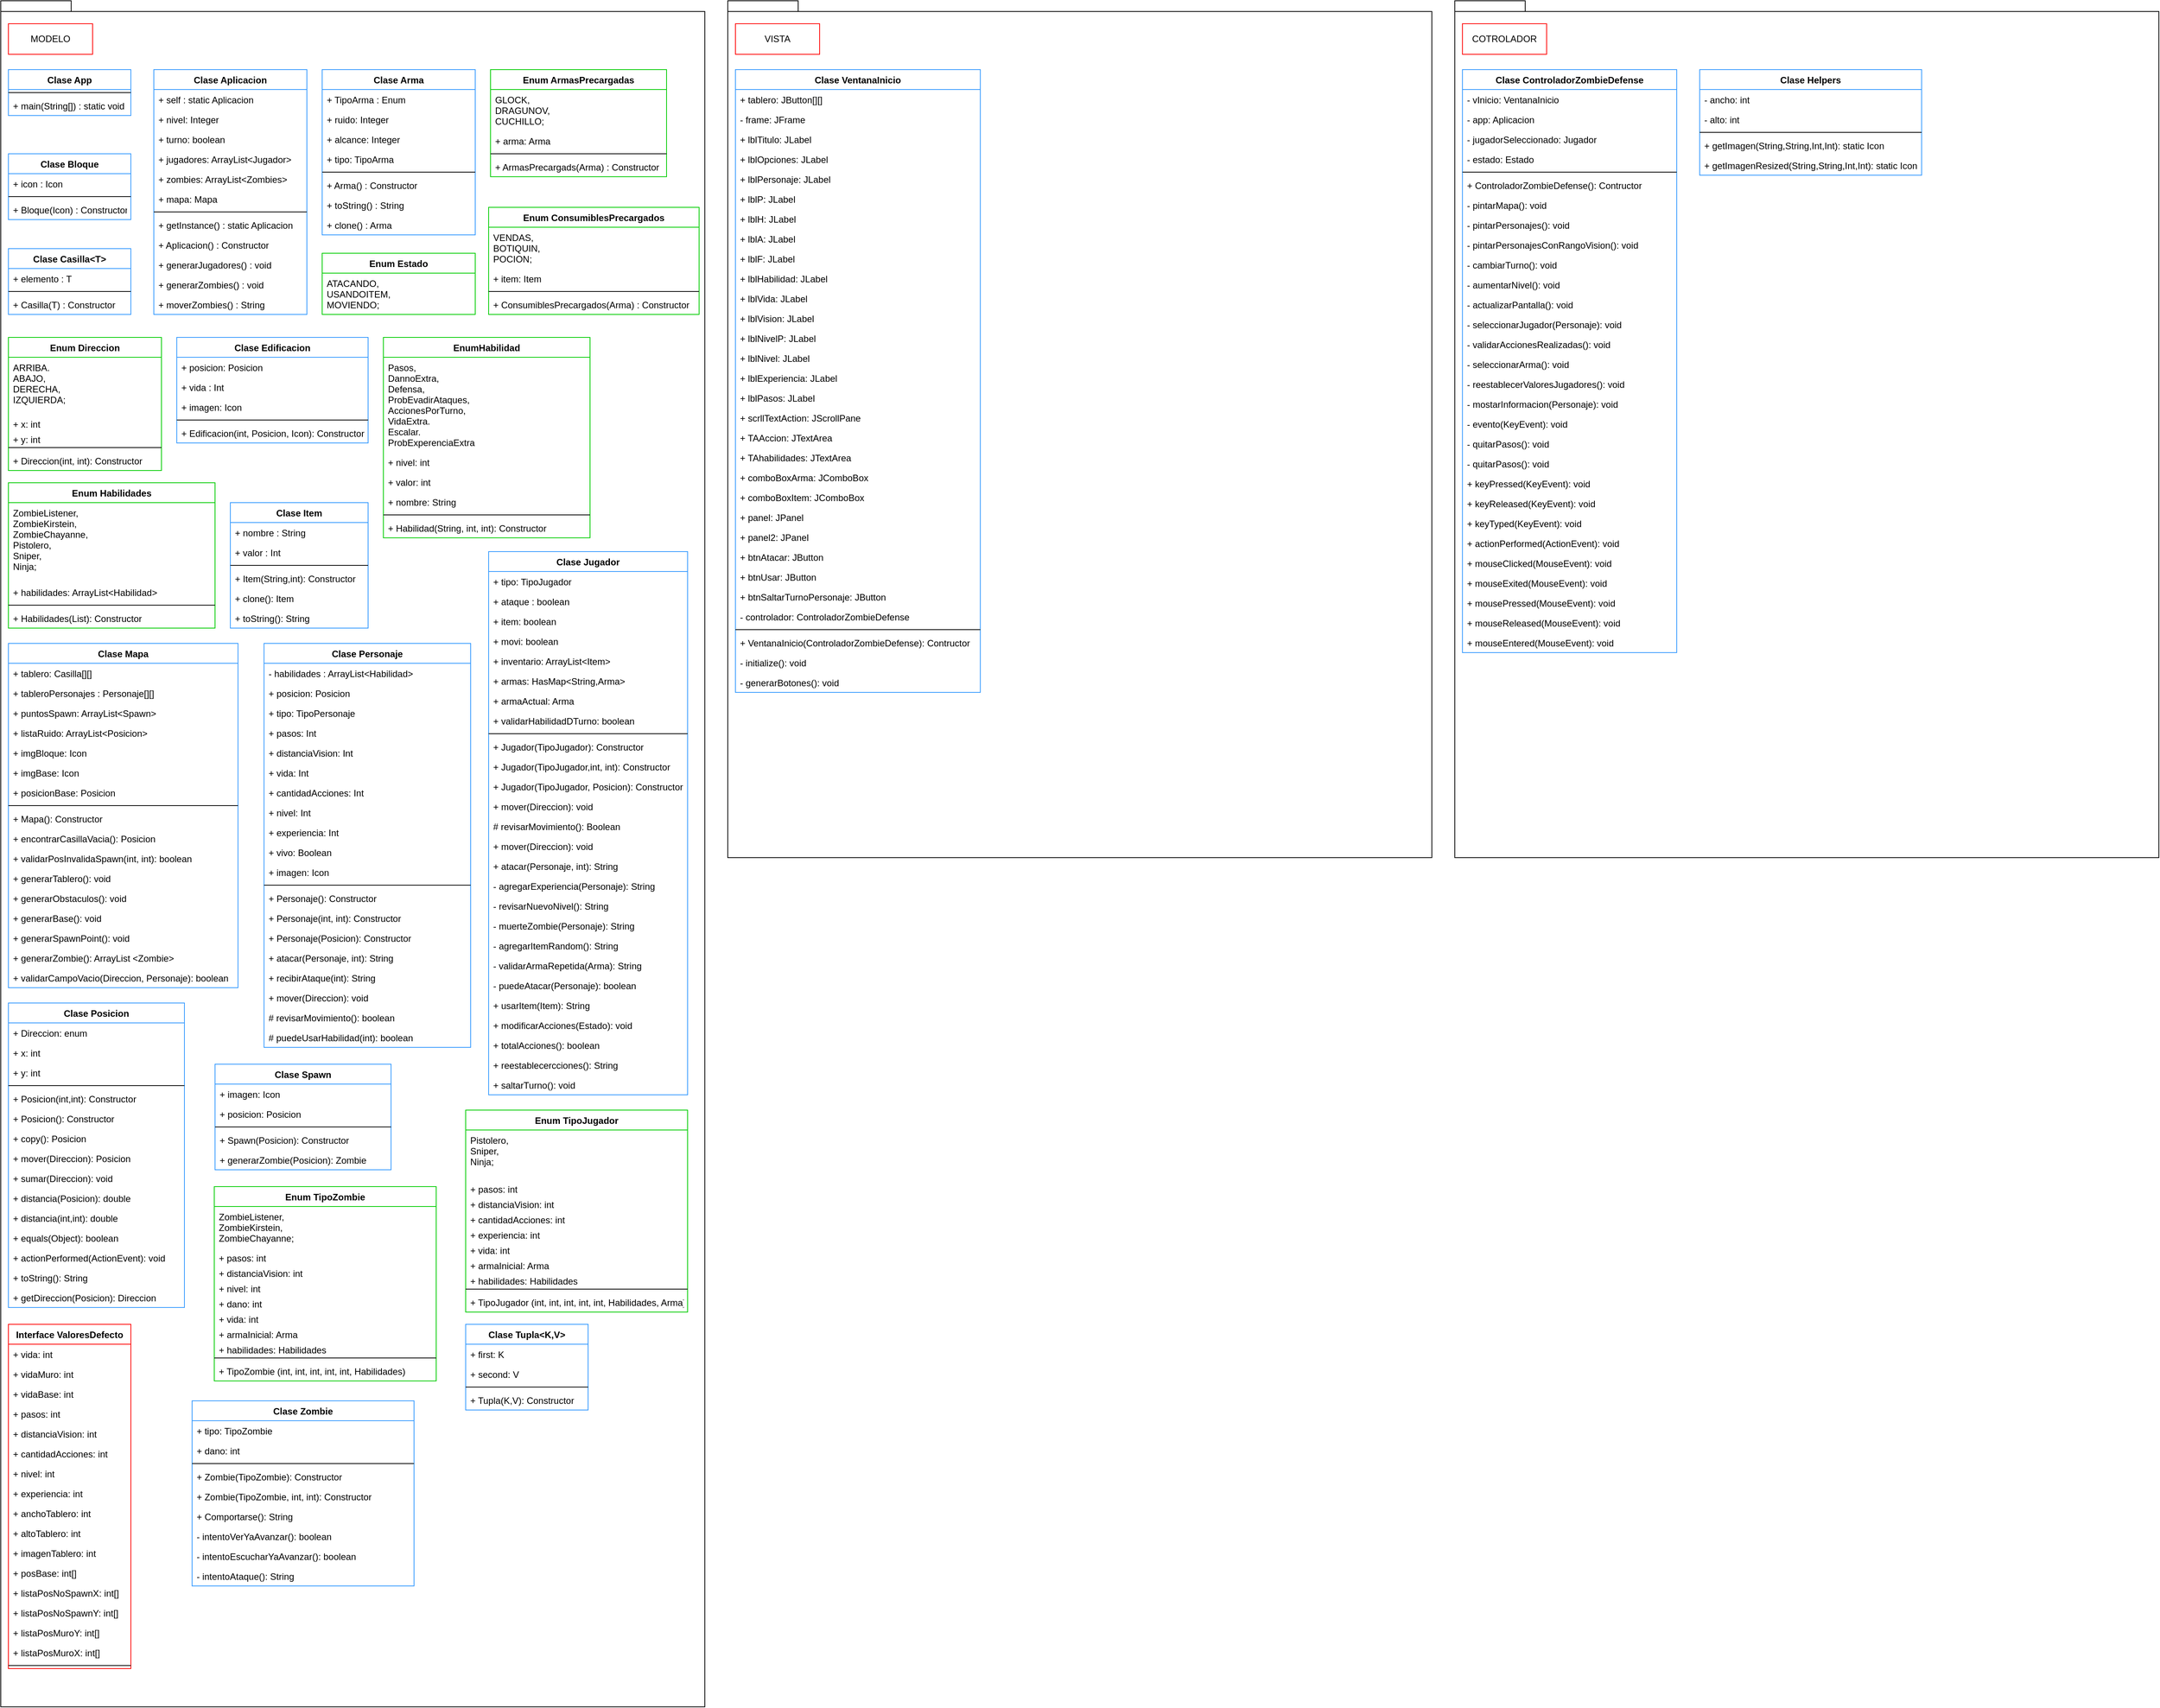 <mxfile version="13.9.9" type="device"><diagram id="C5RBs43oDa-KdzZeNtuy" name="Page-1"><mxGraphModel dx="477" dy="600" grid="1" gridSize="10" guides="1" tooltips="1" connect="1" arrows="1" fold="1" page="1" pageScale="1" pageWidth="827" pageHeight="1169" math="0" shadow="0"><root><mxCell id="WIyWlLk6GJQsqaUBKTNV-0"/><mxCell id="WIyWlLk6GJQsqaUBKTNV-1" parent="WIyWlLk6GJQsqaUBKTNV-0"/><mxCell id="ptAUAmdKDsp45koizGKY-1" value="" style="shape=folder;fontStyle=1;spacingTop=10;tabWidth=40;tabHeight=14;tabPosition=left;html=1;" parent="WIyWlLk6GJQsqaUBKTNV-1" vertex="1"><mxGeometry x="1790" y="40" width="920" height="1120" as="geometry"/></mxCell><mxCell id="ptAUAmdKDsp45koizGKY-100" value="Clase VentanaInicio" style="swimlane;fontStyle=1;align=center;verticalAlign=top;childLayout=stackLayout;horizontal=1;startSize=26;horizontalStack=0;resizeParent=1;resizeParentMax=0;resizeLast=0;collapsible=1;marginBottom=0;strokeColor=#3399FF;" parent="WIyWlLk6GJQsqaUBKTNV-1" vertex="1"><mxGeometry x="1800" y="130" width="320" height="814" as="geometry"/></mxCell><mxCell id="ptAUAmdKDsp45koizGKY-101" value="+ tablero: JButton[][]" style="text;strokeColor=none;fillColor=none;align=left;verticalAlign=top;spacingLeft=4;spacingRight=4;overflow=hidden;rotatable=0;points=[[0,0.5],[1,0.5]];portConstraint=eastwest;" parent="ptAUAmdKDsp45koizGKY-100" vertex="1"><mxGeometry y="26" width="320" height="26" as="geometry"/></mxCell><mxCell id="ptAUAmdKDsp45koizGKY-104" value="- frame: JFrame" style="text;strokeColor=none;fillColor=none;align=left;verticalAlign=top;spacingLeft=4;spacingRight=4;overflow=hidden;rotatable=0;points=[[0,0.5],[1,0.5]];portConstraint=eastwest;" parent="ptAUAmdKDsp45koizGKY-100" vertex="1"><mxGeometry y="52" width="320" height="26" as="geometry"/></mxCell><mxCell id="fd8XXtQrOM7J74UrOM57-217" value="+ lblTitulo: JLabel" style="text;strokeColor=none;fillColor=none;align=left;verticalAlign=top;spacingLeft=4;spacingRight=4;overflow=hidden;rotatable=0;points=[[0,0.5],[1,0.5]];portConstraint=eastwest;" vertex="1" parent="ptAUAmdKDsp45koizGKY-100"><mxGeometry y="78" width="320" height="26" as="geometry"/></mxCell><mxCell id="fd8XXtQrOM7J74UrOM57-231" value="+ lblOpciones: JLabel" style="text;strokeColor=none;fillColor=none;align=left;verticalAlign=top;spacingLeft=4;spacingRight=4;overflow=hidden;rotatable=0;points=[[0,0.5],[1,0.5]];portConstraint=eastwest;" vertex="1" parent="ptAUAmdKDsp45koizGKY-100"><mxGeometry y="104" width="320" height="26" as="geometry"/></mxCell><mxCell id="fd8XXtQrOM7J74UrOM57-235" value="+ lblPersonaje: JLabel" style="text;strokeColor=none;fillColor=none;align=left;verticalAlign=top;spacingLeft=4;spacingRight=4;overflow=hidden;rotatable=0;points=[[0,0.5],[1,0.5]];portConstraint=eastwest;" vertex="1" parent="ptAUAmdKDsp45koizGKY-100"><mxGeometry y="130" width="320" height="26" as="geometry"/></mxCell><mxCell id="fd8XXtQrOM7J74UrOM57-238" value="+ lblP: JLabel" style="text;strokeColor=none;fillColor=none;align=left;verticalAlign=top;spacingLeft=4;spacingRight=4;overflow=hidden;rotatable=0;points=[[0,0.5],[1,0.5]];portConstraint=eastwest;" vertex="1" parent="ptAUAmdKDsp45koizGKY-100"><mxGeometry y="156" width="320" height="26" as="geometry"/></mxCell><mxCell id="fd8XXtQrOM7J74UrOM57-240" value="+ lblH: JLabel" style="text;strokeColor=none;fillColor=none;align=left;verticalAlign=top;spacingLeft=4;spacingRight=4;overflow=hidden;rotatable=0;points=[[0,0.5],[1,0.5]];portConstraint=eastwest;" vertex="1" parent="ptAUAmdKDsp45koizGKY-100"><mxGeometry y="182" width="320" height="26" as="geometry"/></mxCell><mxCell id="fd8XXtQrOM7J74UrOM57-239" value="+ lblA: JLabel" style="text;strokeColor=none;fillColor=none;align=left;verticalAlign=top;spacingLeft=4;spacingRight=4;overflow=hidden;rotatable=0;points=[[0,0.5],[1,0.5]];portConstraint=eastwest;" vertex="1" parent="ptAUAmdKDsp45koizGKY-100"><mxGeometry y="208" width="320" height="26" as="geometry"/></mxCell><mxCell id="fd8XXtQrOM7J74UrOM57-237" value="+ lblF: JLabel" style="text;strokeColor=none;fillColor=none;align=left;verticalAlign=top;spacingLeft=4;spacingRight=4;overflow=hidden;rotatable=0;points=[[0,0.5],[1,0.5]];portConstraint=eastwest;" vertex="1" parent="ptAUAmdKDsp45koizGKY-100"><mxGeometry y="234" width="320" height="26" as="geometry"/></mxCell><mxCell id="fd8XXtQrOM7J74UrOM57-236" value="+ lblHabilidad: JLabel" style="text;strokeColor=none;fillColor=none;align=left;verticalAlign=top;spacingLeft=4;spacingRight=4;overflow=hidden;rotatable=0;points=[[0,0.5],[1,0.5]];portConstraint=eastwest;" vertex="1" parent="ptAUAmdKDsp45koizGKY-100"><mxGeometry y="260" width="320" height="26" as="geometry"/></mxCell><mxCell id="fd8XXtQrOM7J74UrOM57-234" value="+ lblVida: JLabel" style="text;strokeColor=none;fillColor=none;align=left;verticalAlign=top;spacingLeft=4;spacingRight=4;overflow=hidden;rotatable=0;points=[[0,0.5],[1,0.5]];portConstraint=eastwest;" vertex="1" parent="ptAUAmdKDsp45koizGKY-100"><mxGeometry y="286" width="320" height="26" as="geometry"/></mxCell><mxCell id="fd8XXtQrOM7J74UrOM57-233" value="+ lblVision: JLabel" style="text;strokeColor=none;fillColor=none;align=left;verticalAlign=top;spacingLeft=4;spacingRight=4;overflow=hidden;rotatable=0;points=[[0,0.5],[1,0.5]];portConstraint=eastwest;" vertex="1" parent="ptAUAmdKDsp45koizGKY-100"><mxGeometry y="312" width="320" height="26" as="geometry"/></mxCell><mxCell id="fd8XXtQrOM7J74UrOM57-232" value="+ lblNivelP: JLabel" style="text;strokeColor=none;fillColor=none;align=left;verticalAlign=top;spacingLeft=4;spacingRight=4;overflow=hidden;rotatable=0;points=[[0,0.5],[1,0.5]];portConstraint=eastwest;" vertex="1" parent="ptAUAmdKDsp45koizGKY-100"><mxGeometry y="338" width="320" height="26" as="geometry"/></mxCell><mxCell id="fd8XXtQrOM7J74UrOM57-230" value="+ lblNivel: JLabel" style="text;strokeColor=none;fillColor=none;align=left;verticalAlign=top;spacingLeft=4;spacingRight=4;overflow=hidden;rotatable=0;points=[[0,0.5],[1,0.5]];portConstraint=eastwest;" vertex="1" parent="ptAUAmdKDsp45koizGKY-100"><mxGeometry y="364" width="320" height="26" as="geometry"/></mxCell><mxCell id="fd8XXtQrOM7J74UrOM57-229" value="+ lblExperiencia: JLabel" style="text;strokeColor=none;fillColor=none;align=left;verticalAlign=top;spacingLeft=4;spacingRight=4;overflow=hidden;rotatable=0;points=[[0,0.5],[1,0.5]];portConstraint=eastwest;" vertex="1" parent="ptAUAmdKDsp45koizGKY-100"><mxGeometry y="390" width="320" height="26" as="geometry"/></mxCell><mxCell id="fd8XXtQrOM7J74UrOM57-242" value="+ lblPasos: JLabel" style="text;strokeColor=none;fillColor=none;align=left;verticalAlign=top;spacingLeft=4;spacingRight=4;overflow=hidden;rotatable=0;points=[[0,0.5],[1,0.5]];portConstraint=eastwest;" vertex="1" parent="ptAUAmdKDsp45koizGKY-100"><mxGeometry y="416" width="320" height="26" as="geometry"/></mxCell><mxCell id="fd8XXtQrOM7J74UrOM57-243" value="+ scrllTextAction: JScrollPane" style="text;strokeColor=none;fillColor=none;align=left;verticalAlign=top;spacingLeft=4;spacingRight=4;overflow=hidden;rotatable=0;points=[[0,0.5],[1,0.5]];portConstraint=eastwest;" vertex="1" parent="ptAUAmdKDsp45koizGKY-100"><mxGeometry y="442" width="320" height="26" as="geometry"/></mxCell><mxCell id="ptAUAmdKDsp45koizGKY-105" value="+ TAAccion: JTextArea" style="text;strokeColor=none;fillColor=none;align=left;verticalAlign=top;spacingLeft=4;spacingRight=4;overflow=hidden;rotatable=0;points=[[0,0.5],[1,0.5]];portConstraint=eastwest;" parent="ptAUAmdKDsp45koizGKY-100" vertex="1"><mxGeometry y="468" width="320" height="26" as="geometry"/></mxCell><mxCell id="ptAUAmdKDsp45koizGKY-107" value="+ TAhabilidades: JTextArea" style="text;strokeColor=none;fillColor=none;align=left;verticalAlign=top;spacingLeft=4;spacingRight=4;overflow=hidden;rotatable=0;points=[[0,0.5],[1,0.5]];portConstraint=eastwest;" parent="ptAUAmdKDsp45koizGKY-100" vertex="1"><mxGeometry y="494" width="320" height="26" as="geometry"/></mxCell><mxCell id="ptAUAmdKDsp45koizGKY-106" value="+ comboBoxArma: JComboBox" style="text;strokeColor=none;fillColor=none;align=left;verticalAlign=top;spacingLeft=4;spacingRight=4;overflow=hidden;rotatable=0;points=[[0,0.5],[1,0.5]];portConstraint=eastwest;" parent="ptAUAmdKDsp45koizGKY-100" vertex="1"><mxGeometry y="520" width="320" height="26" as="geometry"/></mxCell><mxCell id="fd8XXtQrOM7J74UrOM57-246" value="+ comboBoxItem: JComboBox" style="text;strokeColor=none;fillColor=none;align=left;verticalAlign=top;spacingLeft=4;spacingRight=4;overflow=hidden;rotatable=0;points=[[0,0.5],[1,0.5]];portConstraint=eastwest;" vertex="1" parent="ptAUAmdKDsp45koizGKY-100"><mxGeometry y="546" width="320" height="26" as="geometry"/></mxCell><mxCell id="fd8XXtQrOM7J74UrOM57-247" value="+ panel: JPanel" style="text;strokeColor=none;fillColor=none;align=left;verticalAlign=top;spacingLeft=4;spacingRight=4;overflow=hidden;rotatable=0;points=[[0,0.5],[1,0.5]];portConstraint=eastwest;" vertex="1" parent="ptAUAmdKDsp45koizGKY-100"><mxGeometry y="572" width="320" height="26" as="geometry"/></mxCell><mxCell id="fd8XXtQrOM7J74UrOM57-244" value="+ panel2: JPanel" style="text;strokeColor=none;fillColor=none;align=left;verticalAlign=top;spacingLeft=4;spacingRight=4;overflow=hidden;rotatable=0;points=[[0,0.5],[1,0.5]];portConstraint=eastwest;" vertex="1" parent="ptAUAmdKDsp45koizGKY-100"><mxGeometry y="598" width="320" height="26" as="geometry"/></mxCell><mxCell id="fd8XXtQrOM7J74UrOM57-250" value="+ btnAtacar: JButton" style="text;strokeColor=none;fillColor=none;align=left;verticalAlign=top;spacingLeft=4;spacingRight=4;overflow=hidden;rotatable=0;points=[[0,0.5],[1,0.5]];portConstraint=eastwest;" vertex="1" parent="ptAUAmdKDsp45koizGKY-100"><mxGeometry y="624" width="320" height="26" as="geometry"/></mxCell><mxCell id="fd8XXtQrOM7J74UrOM57-251" value="+ btnUsar: JButton" style="text;strokeColor=none;fillColor=none;align=left;verticalAlign=top;spacingLeft=4;spacingRight=4;overflow=hidden;rotatable=0;points=[[0,0.5],[1,0.5]];portConstraint=eastwest;" vertex="1" parent="ptAUAmdKDsp45koizGKY-100"><mxGeometry y="650" width="320" height="26" as="geometry"/></mxCell><mxCell id="fd8XXtQrOM7J74UrOM57-249" value="+ btnSaltarTurnoPersonaje: JButton" style="text;strokeColor=none;fillColor=none;align=left;verticalAlign=top;spacingLeft=4;spacingRight=4;overflow=hidden;rotatable=0;points=[[0,0.5],[1,0.5]];portConstraint=eastwest;" vertex="1" parent="ptAUAmdKDsp45koizGKY-100"><mxGeometry y="676" width="320" height="26" as="geometry"/></mxCell><mxCell id="fd8XXtQrOM7J74UrOM57-252" value="- controlador: ControladorZombieDefense" style="text;strokeColor=none;fillColor=none;align=left;verticalAlign=top;spacingLeft=4;spacingRight=4;overflow=hidden;rotatable=0;points=[[0,0.5],[1,0.5]];portConstraint=eastwest;" vertex="1" parent="ptAUAmdKDsp45koizGKY-100"><mxGeometry y="702" width="320" height="26" as="geometry"/></mxCell><mxCell id="ptAUAmdKDsp45koizGKY-102" value="" style="line;strokeWidth=1;fillColor=none;align=left;verticalAlign=middle;spacingTop=-1;spacingLeft=3;spacingRight=3;rotatable=0;labelPosition=right;points=[];portConstraint=eastwest;" parent="ptAUAmdKDsp45koizGKY-100" vertex="1"><mxGeometry y="728" width="320" height="8" as="geometry"/></mxCell><mxCell id="ptAUAmdKDsp45koizGKY-103" value="+ VentanaInicio(ControladorZombieDefense): Contructor" style="text;strokeColor=none;fillColor=none;align=left;verticalAlign=top;spacingLeft=4;spacingRight=4;overflow=hidden;rotatable=0;points=[[0,0.5],[1,0.5]];portConstraint=eastwest;" parent="ptAUAmdKDsp45koizGKY-100" vertex="1"><mxGeometry y="736" width="320" height="26" as="geometry"/></mxCell><mxCell id="ptAUAmdKDsp45koizGKY-108" value="- initialize(): void" style="text;strokeColor=none;fillColor=none;align=left;verticalAlign=top;spacingLeft=4;spacingRight=4;overflow=hidden;rotatable=0;points=[[0,0.5],[1,0.5]];portConstraint=eastwest;" parent="ptAUAmdKDsp45koizGKY-100" vertex="1"><mxGeometry y="762" width="320" height="26" as="geometry"/></mxCell><mxCell id="ptAUAmdKDsp45koizGKY-109" value="- generarBotones(): void" style="text;strokeColor=none;fillColor=none;align=left;verticalAlign=top;spacingLeft=4;spacingRight=4;overflow=hidden;rotatable=0;points=[[0,0.5],[1,0.5]];portConstraint=eastwest;" parent="ptAUAmdKDsp45koizGKY-100" vertex="1"><mxGeometry y="788" width="320" height="26" as="geometry"/></mxCell><mxCell id="ptAUAmdKDsp45koizGKY-2" value="" style="shape=folder;fontStyle=1;spacingTop=10;tabWidth=40;tabHeight=14;tabPosition=left;html=1;" parent="WIyWlLk6GJQsqaUBKTNV-1" vertex="1"><mxGeometry x="2740" y="40" width="920" height="1120" as="geometry"/></mxCell><mxCell id="ptAUAmdKDsp45koizGKY-0" value="" style="shape=folder;fontStyle=1;spacingTop=10;tabWidth=40;tabHeight=14;tabPosition=left;html=1;" parent="WIyWlLk6GJQsqaUBKTNV-1" vertex="1"><mxGeometry x="840" y="40" width="920" height="2230" as="geometry"/></mxCell><mxCell id="ptAUAmdKDsp45koizGKY-3" value="MODELO" style="text;html=1;strokeColor=RED;fillColor=none;align=center;verticalAlign=middle;whiteSpace=wrap;rounded=0;" parent="WIyWlLk6GJQsqaUBKTNV-1" vertex="1"><mxGeometry x="850" y="70" width="110" height="40" as="geometry"/></mxCell><mxCell id="ptAUAmdKDsp45koizGKY-4" value="VISTA" style="text;html=1;strokeColor=RED;fillColor=none;align=center;verticalAlign=middle;whiteSpace=wrap;rounded=0;" parent="WIyWlLk6GJQsqaUBKTNV-1" vertex="1"><mxGeometry x="1800" y="70" width="110" height="40" as="geometry"/></mxCell><mxCell id="ptAUAmdKDsp45koizGKY-5" value="COTROLADOR" style="text;html=1;strokeColor=RED;fillColor=none;align=center;verticalAlign=middle;whiteSpace=wrap;rounded=0;" parent="WIyWlLk6GJQsqaUBKTNV-1" vertex="1"><mxGeometry x="2750" y="70" width="110" height="40" as="geometry"/></mxCell><mxCell id="ptAUAmdKDsp45koizGKY-6" value="Clase App" style="swimlane;fontStyle=1;align=center;verticalAlign=top;childLayout=stackLayout;horizontal=1;startSize=26;horizontalStack=0;resizeParent=1;resizeParentMax=0;resizeLast=0;collapsible=1;marginBottom=0;strokeColor=#3399FF;" parent="WIyWlLk6GJQsqaUBKTNV-1" vertex="1"><mxGeometry x="850" y="130" width="160" height="60" as="geometry"/></mxCell><mxCell id="ptAUAmdKDsp45koizGKY-8" value="" style="line;strokeWidth=1;fillColor=none;align=left;verticalAlign=middle;spacingTop=-1;spacingLeft=3;spacingRight=3;rotatable=0;labelPosition=right;points=[];portConstraint=eastwest;" parent="ptAUAmdKDsp45koizGKY-6" vertex="1"><mxGeometry y="26" width="160" height="8" as="geometry"/></mxCell><mxCell id="ptAUAmdKDsp45koizGKY-9" value="+ main(String[]) : static void" style="text;strokeColor=none;fillColor=none;align=left;verticalAlign=top;spacingLeft=4;spacingRight=4;overflow=hidden;rotatable=0;points=[[0,0.5],[1,0.5]];portConstraint=eastwest;" parent="ptAUAmdKDsp45koizGKY-6" vertex="1"><mxGeometry y="34" width="160" height="26" as="geometry"/></mxCell><mxCell id="ptAUAmdKDsp45koizGKY-20" value="Clase Item" style="swimlane;fontStyle=1;align=center;verticalAlign=top;childLayout=stackLayout;horizontal=1;startSize=26;horizontalStack=0;resizeParent=1;resizeParentMax=0;resizeLast=0;collapsible=1;marginBottom=0;strokeColor=#3399FF;" parent="WIyWlLk6GJQsqaUBKTNV-1" vertex="1"><mxGeometry x="1140" y="696" width="180" height="164" as="geometry"/></mxCell><mxCell id="ptAUAmdKDsp45koizGKY-21" value="+ nombre : String" style="text;strokeColor=none;fillColor=none;align=left;verticalAlign=top;spacingLeft=4;spacingRight=4;overflow=hidden;rotatable=0;points=[[0,0.5],[1,0.5]];portConstraint=eastwest;" parent="ptAUAmdKDsp45koizGKY-20" vertex="1"><mxGeometry y="26" width="180" height="26" as="geometry"/></mxCell><mxCell id="ptAUAmdKDsp45koizGKY-24" value="+ valor : Int" style="text;strokeColor=none;fillColor=none;align=left;verticalAlign=top;spacingLeft=4;spacingRight=4;overflow=hidden;rotatable=0;points=[[0,0.5],[1,0.5]];portConstraint=eastwest;" parent="ptAUAmdKDsp45koizGKY-20" vertex="1"><mxGeometry y="52" width="180" height="26" as="geometry"/></mxCell><mxCell id="ptAUAmdKDsp45koizGKY-22" value="" style="line;strokeWidth=1;fillColor=none;align=left;verticalAlign=middle;spacingTop=-1;spacingLeft=3;spacingRight=3;rotatable=0;labelPosition=right;points=[];portConstraint=eastwest;" parent="ptAUAmdKDsp45koizGKY-20" vertex="1"><mxGeometry y="78" width="180" height="8" as="geometry"/></mxCell><mxCell id="ptAUAmdKDsp45koizGKY-23" value="+ Item(String,int): Constructor" style="text;strokeColor=none;fillColor=none;align=left;verticalAlign=top;spacingLeft=4;spacingRight=4;overflow=hidden;rotatable=0;points=[[0,0.5],[1,0.5]];portConstraint=eastwest;" parent="ptAUAmdKDsp45koizGKY-20" vertex="1"><mxGeometry y="86" width="180" height="26" as="geometry"/></mxCell><mxCell id="fd8XXtQrOM7J74UrOM57-106" value="+ clone(): Item" style="text;strokeColor=none;fillColor=none;align=left;verticalAlign=top;spacingLeft=4;spacingRight=4;overflow=hidden;rotatable=0;points=[[0,0.5],[1,0.5]];portConstraint=eastwest;" vertex="1" parent="ptAUAmdKDsp45koizGKY-20"><mxGeometry y="112" width="180" height="26" as="geometry"/></mxCell><mxCell id="fd8XXtQrOM7J74UrOM57-107" value="+ toString(): String" style="text;strokeColor=none;fillColor=none;align=left;verticalAlign=top;spacingLeft=4;spacingRight=4;overflow=hidden;rotatable=0;points=[[0,0.5],[1,0.5]];portConstraint=eastwest;" vertex="1" parent="ptAUAmdKDsp45koizGKY-20"><mxGeometry y="138" width="180" height="26" as="geometry"/></mxCell><mxCell id="ptAUAmdKDsp45koizGKY-26" value="Clase Mapa" style="swimlane;fontStyle=1;align=center;verticalAlign=top;childLayout=stackLayout;horizontal=1;startSize=26;horizontalStack=0;resizeParent=1;resizeParentMax=0;resizeLast=0;collapsible=1;marginBottom=0;strokeColor=#3399FF;" parent="WIyWlLk6GJQsqaUBKTNV-1" vertex="1"><mxGeometry x="850" y="880" width="300" height="450" as="geometry"/></mxCell><mxCell id="fd8XXtQrOM7J74UrOM57-138" value="+ tablero: Casilla[][]" style="text;strokeColor=none;fillColor=none;align=left;verticalAlign=top;spacingLeft=4;spacingRight=4;overflow=hidden;rotatable=0;points=[[0,0.5],[1,0.5]];portConstraint=eastwest;" vertex="1" parent="ptAUAmdKDsp45koizGKY-26"><mxGeometry y="26" width="300" height="26" as="geometry"/></mxCell><mxCell id="ptAUAmdKDsp45koizGKY-27" value="+ tableroPersonajes : Personaje[][]" style="text;strokeColor=none;fillColor=none;align=left;verticalAlign=top;spacingLeft=4;spacingRight=4;overflow=hidden;rotatable=0;points=[[0,0.5],[1,0.5]];portConstraint=eastwest;" parent="ptAUAmdKDsp45koizGKY-26" vertex="1"><mxGeometry y="52" width="300" height="26" as="geometry"/></mxCell><mxCell id="fd8XXtQrOM7J74UrOM57-141" value="+ puntosSpawn: ArrayList&lt;Spawn&gt;" style="text;strokeColor=none;fillColor=none;align=left;verticalAlign=top;spacingLeft=4;spacingRight=4;overflow=hidden;rotatable=0;points=[[0,0.5],[1,0.5]];portConstraint=eastwest;" vertex="1" parent="ptAUAmdKDsp45koizGKY-26"><mxGeometry y="78" width="300" height="26" as="geometry"/></mxCell><mxCell id="fd8XXtQrOM7J74UrOM57-140" value="+ listaRuido: ArrayList&lt;Posicion&gt;" style="text;strokeColor=none;fillColor=none;align=left;verticalAlign=top;spacingLeft=4;spacingRight=4;overflow=hidden;rotatable=0;points=[[0,0.5],[1,0.5]];portConstraint=eastwest;" vertex="1" parent="ptAUAmdKDsp45koizGKY-26"><mxGeometry y="104" width="300" height="26" as="geometry"/></mxCell><mxCell id="fd8XXtQrOM7J74UrOM57-142" value="+ imgBloque: Icon" style="text;strokeColor=none;fillColor=none;align=left;verticalAlign=top;spacingLeft=4;spacingRight=4;overflow=hidden;rotatable=0;points=[[0,0.5],[1,0.5]];portConstraint=eastwest;" vertex="1" parent="ptAUAmdKDsp45koizGKY-26"><mxGeometry y="130" width="300" height="26" as="geometry"/></mxCell><mxCell id="fd8XXtQrOM7J74UrOM57-143" value="+ imgBase: Icon" style="text;strokeColor=none;fillColor=none;align=left;verticalAlign=top;spacingLeft=4;spacingRight=4;overflow=hidden;rotatable=0;points=[[0,0.5],[1,0.5]];portConstraint=eastwest;" vertex="1" parent="ptAUAmdKDsp45koizGKY-26"><mxGeometry y="156" width="300" height="26" as="geometry"/></mxCell><mxCell id="fd8XXtQrOM7J74UrOM57-144" value="+ posicionBase: Posicion" style="text;strokeColor=none;fillColor=none;align=left;verticalAlign=top;spacingLeft=4;spacingRight=4;overflow=hidden;rotatable=0;points=[[0,0.5],[1,0.5]];portConstraint=eastwest;" vertex="1" parent="ptAUAmdKDsp45koizGKY-26"><mxGeometry y="182" width="300" height="26" as="geometry"/></mxCell><mxCell id="ptAUAmdKDsp45koizGKY-28" value="" style="line;strokeWidth=1;fillColor=none;align=left;verticalAlign=middle;spacingTop=-1;spacingLeft=3;spacingRight=3;rotatable=0;labelPosition=right;points=[];portConstraint=eastwest;" parent="ptAUAmdKDsp45koizGKY-26" vertex="1"><mxGeometry y="208" width="300" height="8" as="geometry"/></mxCell><mxCell id="fd8XXtQrOM7J74UrOM57-145" value="+ Mapa(): Constructor" style="text;strokeColor=none;fillColor=none;align=left;verticalAlign=top;spacingLeft=4;spacingRight=4;overflow=hidden;rotatable=0;points=[[0,0.5],[1,0.5]];portConstraint=eastwest;" vertex="1" parent="ptAUAmdKDsp45koizGKY-26"><mxGeometry y="216" width="300" height="26" as="geometry"/></mxCell><mxCell id="fd8XXtQrOM7J74UrOM57-146" value="+ encontrarCasillaVacia(): Posicion" style="text;strokeColor=none;fillColor=none;align=left;verticalAlign=top;spacingLeft=4;spacingRight=4;overflow=hidden;rotatable=0;points=[[0,0.5],[1,0.5]];portConstraint=eastwest;" vertex="1" parent="ptAUAmdKDsp45koizGKY-26"><mxGeometry y="242" width="300" height="26" as="geometry"/></mxCell><mxCell id="fd8XXtQrOM7J74UrOM57-147" value="+ validarPosInvalidaSpawn(int, int): boolean" style="text;strokeColor=none;fillColor=none;align=left;verticalAlign=top;spacingLeft=4;spacingRight=4;overflow=hidden;rotatable=0;points=[[0,0.5],[1,0.5]];portConstraint=eastwest;" vertex="1" parent="ptAUAmdKDsp45koizGKY-26"><mxGeometry y="268" width="300" height="26" as="geometry"/></mxCell><mxCell id="fd8XXtQrOM7J74UrOM57-149" value="+ generarTablero(): void" style="text;strokeColor=none;fillColor=none;align=left;verticalAlign=top;spacingLeft=4;spacingRight=4;overflow=hidden;rotatable=0;points=[[0,0.5],[1,0.5]];portConstraint=eastwest;" vertex="1" parent="ptAUAmdKDsp45koizGKY-26"><mxGeometry y="294" width="300" height="26" as="geometry"/></mxCell><mxCell id="fd8XXtQrOM7J74UrOM57-152" value="+ generarObstaculos(): void" style="text;strokeColor=none;fillColor=none;align=left;verticalAlign=top;spacingLeft=4;spacingRight=4;overflow=hidden;rotatable=0;points=[[0,0.5],[1,0.5]];portConstraint=eastwest;" vertex="1" parent="ptAUAmdKDsp45koizGKY-26"><mxGeometry y="320" width="300" height="26" as="geometry"/></mxCell><mxCell id="fd8XXtQrOM7J74UrOM57-151" value="+ generarBase(): void" style="text;strokeColor=none;fillColor=none;align=left;verticalAlign=top;spacingLeft=4;spacingRight=4;overflow=hidden;rotatable=0;points=[[0,0.5],[1,0.5]];portConstraint=eastwest;" vertex="1" parent="ptAUAmdKDsp45koizGKY-26"><mxGeometry y="346" width="300" height="26" as="geometry"/></mxCell><mxCell id="fd8XXtQrOM7J74UrOM57-150" value="+ generarSpawnPoint(): void" style="text;strokeColor=none;fillColor=none;align=left;verticalAlign=top;spacingLeft=4;spacingRight=4;overflow=hidden;rotatable=0;points=[[0,0.5],[1,0.5]];portConstraint=eastwest;" vertex="1" parent="ptAUAmdKDsp45koizGKY-26"><mxGeometry y="372" width="300" height="26" as="geometry"/></mxCell><mxCell id="fd8XXtQrOM7J74UrOM57-148" value="+ generarZombie(): ArrayList &lt;Zombie&gt;" style="text;strokeColor=none;fillColor=none;align=left;verticalAlign=top;spacingLeft=4;spacingRight=4;overflow=hidden;rotatable=0;points=[[0,0.5],[1,0.5]];portConstraint=eastwest;" vertex="1" parent="ptAUAmdKDsp45koizGKY-26"><mxGeometry y="398" width="300" height="26" as="geometry"/></mxCell><mxCell id="fd8XXtQrOM7J74UrOM57-153" value="+ validarCampoVacio(Direccion, Personaje): boolean" style="text;strokeColor=none;fillColor=none;align=left;verticalAlign=top;spacingLeft=4;spacingRight=4;overflow=hidden;rotatable=0;points=[[0,0.5],[1,0.5]];portConstraint=eastwest;" vertex="1" parent="ptAUAmdKDsp45koizGKY-26"><mxGeometry y="424" width="300" height="26" as="geometry"/></mxCell><mxCell id="ptAUAmdKDsp45koizGKY-31" value="Clase Personaje" style="swimlane;fontStyle=1;align=center;verticalAlign=top;childLayout=stackLayout;horizontal=1;startSize=26;horizontalStack=0;resizeParent=1;resizeParentMax=0;resizeLast=0;collapsible=1;marginBottom=0;strokeColor=#3399FF;" parent="WIyWlLk6GJQsqaUBKTNV-1" vertex="1"><mxGeometry x="1184" y="880" width="270" height="528" as="geometry"/></mxCell><mxCell id="ptAUAmdKDsp45koizGKY-32" value="- habilidades : ArrayList&lt;Habilidad&gt;" style="text;strokeColor=none;fillColor=none;align=left;verticalAlign=top;spacingLeft=4;spacingRight=4;overflow=hidden;rotatable=0;points=[[0,0.5],[1,0.5]];portConstraint=eastwest;" parent="ptAUAmdKDsp45koizGKY-31" vertex="1"><mxGeometry y="26" width="270" height="26" as="geometry"/></mxCell><mxCell id="ptAUAmdKDsp45koizGKY-36" value="+ posicion: Posicion" style="text;strokeColor=none;fillColor=none;align=left;verticalAlign=top;spacingLeft=4;spacingRight=4;overflow=hidden;rotatable=0;points=[[0,0.5],[1,0.5]];portConstraint=eastwest;" parent="ptAUAmdKDsp45koizGKY-31" vertex="1"><mxGeometry y="52" width="270" height="26" as="geometry"/></mxCell><mxCell id="ptAUAmdKDsp45koizGKY-37" value="+ tipo: TipoPersonaje" style="text;strokeColor=none;fillColor=none;align=left;verticalAlign=top;spacingLeft=4;spacingRight=4;overflow=hidden;rotatable=0;points=[[0,0.5],[1,0.5]];portConstraint=eastwest;" parent="ptAUAmdKDsp45koizGKY-31" vertex="1"><mxGeometry y="78" width="270" height="26" as="geometry"/></mxCell><mxCell id="ptAUAmdKDsp45koizGKY-38" value="+ pasos: Int" style="text;strokeColor=none;fillColor=none;align=left;verticalAlign=top;spacingLeft=4;spacingRight=4;overflow=hidden;rotatable=0;points=[[0,0.5],[1,0.5]];portConstraint=eastwest;" parent="ptAUAmdKDsp45koizGKY-31" vertex="1"><mxGeometry y="104" width="270" height="26" as="geometry"/></mxCell><mxCell id="ptAUAmdKDsp45koizGKY-41" value="+ distanciaVision: Int" style="text;strokeColor=none;fillColor=none;align=left;verticalAlign=top;spacingLeft=4;spacingRight=4;overflow=hidden;rotatable=0;points=[[0,0.5],[1,0.5]];portConstraint=eastwest;" parent="ptAUAmdKDsp45koizGKY-31" vertex="1"><mxGeometry y="130" width="270" height="26" as="geometry"/></mxCell><mxCell id="ptAUAmdKDsp45koizGKY-42" value="+ vida: Int" style="text;strokeColor=none;fillColor=none;align=left;verticalAlign=top;spacingLeft=4;spacingRight=4;overflow=hidden;rotatable=0;points=[[0,0.5],[1,0.5]];portConstraint=eastwest;" parent="ptAUAmdKDsp45koizGKY-31" vertex="1"><mxGeometry y="156" width="270" height="26" as="geometry"/></mxCell><mxCell id="ptAUAmdKDsp45koizGKY-43" value="+ cantidadAcciones: Int" style="text;strokeColor=none;fillColor=none;align=left;verticalAlign=top;spacingLeft=4;spacingRight=4;overflow=hidden;rotatable=0;points=[[0,0.5],[1,0.5]];portConstraint=eastwest;" parent="ptAUAmdKDsp45koizGKY-31" vertex="1"><mxGeometry y="182" width="270" height="26" as="geometry"/></mxCell><mxCell id="ptAUAmdKDsp45koizGKY-44" value="+ nivel: Int" style="text;strokeColor=none;fillColor=none;align=left;verticalAlign=top;spacingLeft=4;spacingRight=4;overflow=hidden;rotatable=0;points=[[0,0.5],[1,0.5]];portConstraint=eastwest;" parent="ptAUAmdKDsp45koizGKY-31" vertex="1"><mxGeometry y="208" width="270" height="26" as="geometry"/></mxCell><mxCell id="ptAUAmdKDsp45koizGKY-45" value="+ experiencia: Int" style="text;strokeColor=none;fillColor=none;align=left;verticalAlign=top;spacingLeft=4;spacingRight=4;overflow=hidden;rotatable=0;points=[[0,0.5],[1,0.5]];portConstraint=eastwest;" parent="ptAUAmdKDsp45koizGKY-31" vertex="1"><mxGeometry y="234" width="270" height="26" as="geometry"/></mxCell><mxCell id="ptAUAmdKDsp45koizGKY-39" value="+ vivo: Boolean" style="text;strokeColor=none;fillColor=none;align=left;verticalAlign=top;spacingLeft=4;spacingRight=4;overflow=hidden;rotatable=0;points=[[0,0.5],[1,0.5]];portConstraint=eastwest;" parent="ptAUAmdKDsp45koizGKY-31" vertex="1"><mxGeometry y="260" width="270" height="26" as="geometry"/></mxCell><mxCell id="fd8XXtQrOM7J74UrOM57-154" value="+ imagen: Icon" style="text;strokeColor=none;fillColor=none;align=left;verticalAlign=top;spacingLeft=4;spacingRight=4;overflow=hidden;rotatable=0;points=[[0,0.5],[1,0.5]];portConstraint=eastwest;" vertex="1" parent="ptAUAmdKDsp45koizGKY-31"><mxGeometry y="286" width="270" height="26" as="geometry"/></mxCell><mxCell id="ptAUAmdKDsp45koizGKY-33" value="" style="line;strokeWidth=1;fillColor=none;align=left;verticalAlign=middle;spacingTop=-1;spacingLeft=3;spacingRight=3;rotatable=0;labelPosition=right;points=[];portConstraint=eastwest;" parent="ptAUAmdKDsp45koizGKY-31" vertex="1"><mxGeometry y="312" width="270" height="8" as="geometry"/></mxCell><mxCell id="fd8XXtQrOM7J74UrOM57-155" value="+ Personaje(): Constructor" style="text;strokeColor=none;fillColor=none;align=left;verticalAlign=top;spacingLeft=4;spacingRight=4;overflow=hidden;rotatable=0;points=[[0,0.5],[1,0.5]];portConstraint=eastwest;" vertex="1" parent="ptAUAmdKDsp45koizGKY-31"><mxGeometry y="320" width="270" height="26" as="geometry"/></mxCell><mxCell id="ptAUAmdKDsp45koizGKY-34" value="+ Personaje(int, int): Constructor" style="text;strokeColor=none;fillColor=none;align=left;verticalAlign=top;spacingLeft=4;spacingRight=4;overflow=hidden;rotatable=0;points=[[0,0.5],[1,0.5]];portConstraint=eastwest;" parent="ptAUAmdKDsp45koizGKY-31" vertex="1"><mxGeometry y="346" width="270" height="26" as="geometry"/></mxCell><mxCell id="ptAUAmdKDsp45koizGKY-46" value="+ Personaje(Posicion): Constructor" style="text;strokeColor=none;fillColor=none;align=left;verticalAlign=top;spacingLeft=4;spacingRight=4;overflow=hidden;rotatable=0;points=[[0,0.5],[1,0.5]];portConstraint=eastwest;" parent="ptAUAmdKDsp45koizGKY-31" vertex="1"><mxGeometry y="372" width="270" height="26" as="geometry"/></mxCell><mxCell id="ptAUAmdKDsp45koizGKY-47" value="+ atacar(Personaje, int): String" style="text;strokeColor=none;fillColor=none;align=left;verticalAlign=top;spacingLeft=4;spacingRight=4;overflow=hidden;rotatable=0;points=[[0,0.5],[1,0.5]];portConstraint=eastwest;" parent="ptAUAmdKDsp45koizGKY-31" vertex="1"><mxGeometry y="398" width="270" height="26" as="geometry"/></mxCell><mxCell id="ptAUAmdKDsp45koizGKY-48" value="+ recibirAtaque(int): String" style="text;strokeColor=none;fillColor=none;align=left;verticalAlign=top;spacingLeft=4;spacingRight=4;overflow=hidden;rotatable=0;points=[[0,0.5],[1,0.5]];portConstraint=eastwest;" parent="ptAUAmdKDsp45koizGKY-31" vertex="1"><mxGeometry y="424" width="270" height="26" as="geometry"/></mxCell><mxCell id="fd8XXtQrOM7J74UrOM57-157" value="+ mover(Direccion): void" style="text;strokeColor=none;fillColor=none;align=left;verticalAlign=top;spacingLeft=4;spacingRight=4;overflow=hidden;rotatable=0;points=[[0,0.5],[1,0.5]];portConstraint=eastwest;" vertex="1" parent="ptAUAmdKDsp45koizGKY-31"><mxGeometry y="450" width="270" height="26" as="geometry"/></mxCell><mxCell id="fd8XXtQrOM7J74UrOM57-159" value="# revisarMovimiento(): boolean" style="text;strokeColor=none;fillColor=none;align=left;verticalAlign=top;spacingLeft=4;spacingRight=4;overflow=hidden;rotatable=0;points=[[0,0.5],[1,0.5]];portConstraint=eastwest;" vertex="1" parent="ptAUAmdKDsp45koizGKY-31"><mxGeometry y="476" width="270" height="26" as="geometry"/></mxCell><mxCell id="fd8XXtQrOM7J74UrOM57-158" value="# puedeUsarHabilidad(int): boolean" style="text;strokeColor=none;fillColor=none;align=left;verticalAlign=top;spacingLeft=4;spacingRight=4;overflow=hidden;rotatable=0;points=[[0,0.5],[1,0.5]];portConstraint=eastwest;" vertex="1" parent="ptAUAmdKDsp45koizGKY-31"><mxGeometry y="502" width="270" height="26" as="geometry"/></mxCell><mxCell id="ptAUAmdKDsp45koizGKY-49" value="Clase Posicion" style="swimlane;fontStyle=1;align=center;verticalAlign=top;childLayout=stackLayout;horizontal=1;startSize=26;horizontalStack=0;resizeParent=1;resizeParentMax=0;resizeLast=0;collapsible=1;marginBottom=0;strokeColor=#3399FF;" parent="WIyWlLk6GJQsqaUBKTNV-1" vertex="1"><mxGeometry x="850" y="1350" width="230" height="398" as="geometry"/></mxCell><mxCell id="ptAUAmdKDsp45koizGKY-50" value="+ Direccion: enum" style="text;strokeColor=none;fillColor=none;align=left;verticalAlign=top;spacingLeft=4;spacingRight=4;overflow=hidden;rotatable=0;points=[[0,0.5],[1,0.5]];portConstraint=eastwest;" parent="ptAUAmdKDsp45koizGKY-49" vertex="1"><mxGeometry y="26" width="230" height="26" as="geometry"/></mxCell><mxCell id="ptAUAmdKDsp45koizGKY-54" value="+ x: int" style="text;strokeColor=none;fillColor=none;align=left;verticalAlign=top;spacingLeft=4;spacingRight=4;overflow=hidden;rotatable=0;points=[[0,0.5],[1,0.5]];portConstraint=eastwest;" parent="ptAUAmdKDsp45koizGKY-49" vertex="1"><mxGeometry y="52" width="230" height="26" as="geometry"/></mxCell><mxCell id="ptAUAmdKDsp45koizGKY-55" value="+ y: int" style="text;strokeColor=none;fillColor=none;align=left;verticalAlign=top;spacingLeft=4;spacingRight=4;overflow=hidden;rotatable=0;points=[[0,0.5],[1,0.5]];portConstraint=eastwest;" parent="ptAUAmdKDsp45koizGKY-49" vertex="1"><mxGeometry y="78" width="230" height="26" as="geometry"/></mxCell><mxCell id="ptAUAmdKDsp45koizGKY-51" value="" style="line;strokeWidth=1;fillColor=none;align=left;verticalAlign=middle;spacingTop=-1;spacingLeft=3;spacingRight=3;rotatable=0;labelPosition=right;points=[];portConstraint=eastwest;" parent="ptAUAmdKDsp45koizGKY-49" vertex="1"><mxGeometry y="104" width="230" height="8" as="geometry"/></mxCell><mxCell id="ptAUAmdKDsp45koizGKY-52" value="+ Posicion(int,int): Constructor" style="text;strokeColor=none;fillColor=none;align=left;verticalAlign=top;spacingLeft=4;spacingRight=4;overflow=hidden;rotatable=0;points=[[0,0.5],[1,0.5]];portConstraint=eastwest;" parent="ptAUAmdKDsp45koizGKY-49" vertex="1"><mxGeometry y="112" width="230" height="26" as="geometry"/></mxCell><mxCell id="ptAUAmdKDsp45koizGKY-56" value="+ Posicion(): Constructor" style="text;strokeColor=none;fillColor=none;align=left;verticalAlign=top;spacingLeft=4;spacingRight=4;overflow=hidden;rotatable=0;points=[[0,0.5],[1,0.5]];portConstraint=eastwest;" parent="ptAUAmdKDsp45koizGKY-49" vertex="1"><mxGeometry y="138" width="230" height="26" as="geometry"/></mxCell><mxCell id="ptAUAmdKDsp45koizGKY-57" value="+ copy(): Posicion" style="text;strokeColor=none;fillColor=none;align=left;verticalAlign=top;spacingLeft=4;spacingRight=4;overflow=hidden;rotatable=0;points=[[0,0.5],[1,0.5]];portConstraint=eastwest;" parent="ptAUAmdKDsp45koizGKY-49" vertex="1"><mxGeometry y="164" width="230" height="26" as="geometry"/></mxCell><mxCell id="ptAUAmdKDsp45koizGKY-58" value="+ mover(Direccion): Posicion" style="text;strokeColor=none;fillColor=none;align=left;verticalAlign=top;spacingLeft=4;spacingRight=4;overflow=hidden;rotatable=0;points=[[0,0.5],[1,0.5]];portConstraint=eastwest;" parent="ptAUAmdKDsp45koizGKY-49" vertex="1"><mxGeometry y="190" width="230" height="26" as="geometry"/></mxCell><mxCell id="fd8XXtQrOM7J74UrOM57-160" value="+ sumar(Direccion): void" style="text;strokeColor=none;fillColor=none;align=left;verticalAlign=top;spacingLeft=4;spacingRight=4;overflow=hidden;rotatable=0;points=[[0,0.5],[1,0.5]];portConstraint=eastwest;" vertex="1" parent="ptAUAmdKDsp45koizGKY-49"><mxGeometry y="216" width="230" height="26" as="geometry"/></mxCell><mxCell id="ptAUAmdKDsp45koizGKY-59" value="+ distancia(Posicion): double" style="text;strokeColor=none;fillColor=none;align=left;verticalAlign=top;spacingLeft=4;spacingRight=4;overflow=hidden;rotatable=0;points=[[0,0.5],[1,0.5]];portConstraint=eastwest;" parent="ptAUAmdKDsp45koizGKY-49" vertex="1"><mxGeometry y="242" width="230" height="26" as="geometry"/></mxCell><mxCell id="ptAUAmdKDsp45koizGKY-60" value="+ distancia(int,int): double" style="text;strokeColor=none;fillColor=none;align=left;verticalAlign=top;spacingLeft=4;spacingRight=4;overflow=hidden;rotatable=0;points=[[0,0.5],[1,0.5]];portConstraint=eastwest;" parent="ptAUAmdKDsp45koizGKY-49" vertex="1"><mxGeometry y="268" width="230" height="26" as="geometry"/></mxCell><mxCell id="ptAUAmdKDsp45koizGKY-61" value="+ equals(Object): boolean" style="text;strokeColor=none;fillColor=none;align=left;verticalAlign=top;spacingLeft=4;spacingRight=4;overflow=hidden;rotatable=0;points=[[0,0.5],[1,0.5]];portConstraint=eastwest;" parent="ptAUAmdKDsp45koizGKY-49" vertex="1"><mxGeometry y="294" width="230" height="26" as="geometry"/></mxCell><mxCell id="fd8XXtQrOM7J74UrOM57-162" value="+ actionPerformed(ActionEvent): void" style="text;strokeColor=none;fillColor=none;align=left;verticalAlign=top;spacingLeft=4;spacingRight=4;overflow=hidden;rotatable=0;points=[[0,0.5],[1,0.5]];portConstraint=eastwest;" vertex="1" parent="ptAUAmdKDsp45koizGKY-49"><mxGeometry y="320" width="230" height="26" as="geometry"/></mxCell><mxCell id="fd8XXtQrOM7J74UrOM57-163" value="+ toString(): String" style="text;strokeColor=none;fillColor=none;align=left;verticalAlign=top;spacingLeft=4;spacingRight=4;overflow=hidden;rotatable=0;points=[[0,0.5],[1,0.5]];portConstraint=eastwest;" vertex="1" parent="ptAUAmdKDsp45koizGKY-49"><mxGeometry y="346" width="230" height="26" as="geometry"/></mxCell><mxCell id="fd8XXtQrOM7J74UrOM57-161" value="+ getDireccion(Posicion): Direccion" style="text;strokeColor=none;fillColor=none;align=left;verticalAlign=top;spacingLeft=4;spacingRight=4;overflow=hidden;rotatable=0;points=[[0,0.5],[1,0.5]];portConstraint=eastwest;" vertex="1" parent="ptAUAmdKDsp45koizGKY-49"><mxGeometry y="372" width="230" height="26" as="geometry"/></mxCell><mxCell id="ptAUAmdKDsp45koizGKY-62" value="Enum TipoJugador" style="swimlane;fontStyle=1;align=center;verticalAlign=top;childLayout=stackLayout;horizontal=1;startSize=26;horizontalStack=0;resizeParent=1;resizeParentMax=0;resizeLast=0;collapsible=1;marginBottom=0;strokeColor=#00CC00;" parent="WIyWlLk6GJQsqaUBKTNV-1" vertex="1"><mxGeometry x="1447.5" y="1490" width="290" height="264" as="geometry"/></mxCell><mxCell id="fd8XXtQrOM7J74UrOM57-180" value="Pistolero,&#10;&#9;Sniper,&#10;&#9;Ninja;&#10;&#10;" style="text;strokeColor=none;fillColor=none;align=left;verticalAlign=top;spacingLeft=4;spacingRight=4;overflow=hidden;rotatable=0;points=[[0,0.5],[1,0.5]];portConstraint=eastwest;" vertex="1" parent="ptAUAmdKDsp45koizGKY-62"><mxGeometry y="26" width="290" height="64" as="geometry"/></mxCell><mxCell id="ptAUAmdKDsp45koizGKY-66" value="+ pasos: int" style="text;strokeColor=none;fillColor=none;align=left;verticalAlign=top;spacingLeft=4;spacingRight=4;overflow=hidden;rotatable=0;points=[[0,0.5],[1,0.5]];portConstraint=eastwest;" parent="ptAUAmdKDsp45koizGKY-62" vertex="1"><mxGeometry y="90" width="290" height="20" as="geometry"/></mxCell><mxCell id="fd8XXtQrOM7J74UrOM57-181" value="+ distanciaVision: int" style="text;strokeColor=none;fillColor=none;align=left;verticalAlign=top;spacingLeft=4;spacingRight=4;overflow=hidden;rotatable=0;points=[[0,0.5],[1,0.5]];portConstraint=eastwest;" vertex="1" parent="ptAUAmdKDsp45koizGKY-62"><mxGeometry y="110" width="290" height="20" as="geometry"/></mxCell><mxCell id="fd8XXtQrOM7J74UrOM57-182" value="+ cantidadAcciones: int" style="text;strokeColor=none;fillColor=none;align=left;verticalAlign=top;spacingLeft=4;spacingRight=4;overflow=hidden;rotatable=0;points=[[0,0.5],[1,0.5]];portConstraint=eastwest;" vertex="1" parent="ptAUAmdKDsp45koizGKY-62"><mxGeometry y="130" width="290" height="20" as="geometry"/></mxCell><mxCell id="ptAUAmdKDsp45koizGKY-67" value="+ experiencia: int" style="text;strokeColor=none;fillColor=none;align=left;verticalAlign=top;spacingLeft=4;spacingRight=4;overflow=hidden;rotatable=0;points=[[0,0.5],[1,0.5]];portConstraint=eastwest;" parent="ptAUAmdKDsp45koizGKY-62" vertex="1"><mxGeometry y="150" width="290" height="20" as="geometry"/></mxCell><mxCell id="ptAUAmdKDsp45koizGKY-68" value="+ vida: int" style="text;strokeColor=none;fillColor=none;align=left;verticalAlign=top;spacingLeft=4;spacingRight=4;overflow=hidden;rotatable=0;points=[[0,0.5],[1,0.5]];portConstraint=eastwest;" parent="ptAUAmdKDsp45koizGKY-62" vertex="1"><mxGeometry y="170" width="290" height="20" as="geometry"/></mxCell><mxCell id="fd8XXtQrOM7J74UrOM57-184" value="+ armaInicial: Arma" style="text;strokeColor=none;fillColor=none;align=left;verticalAlign=top;spacingLeft=4;spacingRight=4;overflow=hidden;rotatable=0;points=[[0,0.5],[1,0.5]];portConstraint=eastwest;" vertex="1" parent="ptAUAmdKDsp45koizGKY-62"><mxGeometry y="190" width="290" height="20" as="geometry"/></mxCell><mxCell id="fd8XXtQrOM7J74UrOM57-183" value="+ habilidades: Habilidades" style="text;strokeColor=none;fillColor=none;align=left;verticalAlign=top;spacingLeft=4;spacingRight=4;overflow=hidden;rotatable=0;points=[[0,0.5],[1,0.5]];portConstraint=eastwest;" vertex="1" parent="ptAUAmdKDsp45koizGKY-62"><mxGeometry y="210" width="290" height="20" as="geometry"/></mxCell><mxCell id="ptAUAmdKDsp45koizGKY-64" value="" style="line;strokeWidth=1;fillColor=none;align=left;verticalAlign=middle;spacingTop=-1;spacingLeft=3;spacingRight=3;rotatable=0;labelPosition=right;points=[];portConstraint=eastwest;" parent="ptAUAmdKDsp45koizGKY-62" vertex="1"><mxGeometry y="230" width="290" height="8" as="geometry"/></mxCell><mxCell id="ptAUAmdKDsp45koizGKY-65" value="+ TipoJugador (int, int, int, int, int, Habilidades, Arma)" style="text;strokeColor=none;fillColor=none;align=left;verticalAlign=top;spacingLeft=4;spacingRight=4;overflow=hidden;rotatable=0;points=[[0,0.5],[1,0.5]];portConstraint=eastwest;" parent="ptAUAmdKDsp45koizGKY-62" vertex="1"><mxGeometry y="238" width="290" height="26" as="geometry"/></mxCell><mxCell id="ptAUAmdKDsp45koizGKY-75" value="Interface ValoresDefecto" style="swimlane;fontStyle=1;align=center;verticalAlign=top;childLayout=stackLayout;horizontal=1;startSize=26;horizontalStack=0;resizeParent=1;resizeParentMax=0;resizeLast=0;collapsible=1;marginBottom=0;strokeColor=#FF0000;" parent="WIyWlLk6GJQsqaUBKTNV-1" vertex="1"><mxGeometry x="850" y="1770" width="160" height="450" as="geometry"/></mxCell><mxCell id="ptAUAmdKDsp45koizGKY-76" value="+ vida: int" style="text;strokeColor=none;fillColor=none;align=left;verticalAlign=top;spacingLeft=4;spacingRight=4;overflow=hidden;rotatable=0;points=[[0,0.5],[1,0.5]];portConstraint=eastwest;" parent="ptAUAmdKDsp45koizGKY-75" vertex="1"><mxGeometry y="26" width="160" height="26" as="geometry"/></mxCell><mxCell id="fd8XXtQrOM7J74UrOM57-196" value="+ vidaMuro: int" style="text;strokeColor=none;fillColor=none;align=left;verticalAlign=top;spacingLeft=4;spacingRight=4;overflow=hidden;rotatable=0;points=[[0,0.5],[1,0.5]];portConstraint=eastwest;" vertex="1" parent="ptAUAmdKDsp45koizGKY-75"><mxGeometry y="52" width="160" height="26" as="geometry"/></mxCell><mxCell id="fd8XXtQrOM7J74UrOM57-197" value="+ vidaBase: int" style="text;strokeColor=none;fillColor=none;align=left;verticalAlign=top;spacingLeft=4;spacingRight=4;overflow=hidden;rotatable=0;points=[[0,0.5],[1,0.5]];portConstraint=eastwest;" vertex="1" parent="ptAUAmdKDsp45koizGKY-75"><mxGeometry y="78" width="160" height="26" as="geometry"/></mxCell><mxCell id="ptAUAmdKDsp45koizGKY-81" value="+ pasos: int" style="text;strokeColor=none;fillColor=none;align=left;verticalAlign=top;spacingLeft=4;spacingRight=4;overflow=hidden;rotatable=0;points=[[0,0.5],[1,0.5]];portConstraint=eastwest;" parent="ptAUAmdKDsp45koizGKY-75" vertex="1"><mxGeometry y="104" width="160" height="26" as="geometry"/></mxCell><mxCell id="ptAUAmdKDsp45koizGKY-82" value="+ distanciaVision: int" style="text;strokeColor=none;fillColor=none;align=left;verticalAlign=top;spacingLeft=4;spacingRight=4;overflow=hidden;rotatable=0;points=[[0,0.5],[1,0.5]];portConstraint=eastwest;" parent="ptAUAmdKDsp45koizGKY-75" vertex="1"><mxGeometry y="130" width="160" height="26" as="geometry"/></mxCell><mxCell id="ptAUAmdKDsp45koizGKY-83" value="+ cantidadAcciones: int" style="text;strokeColor=none;fillColor=none;align=left;verticalAlign=top;spacingLeft=4;spacingRight=4;overflow=hidden;rotatable=0;points=[[0,0.5],[1,0.5]];portConstraint=eastwest;" parent="ptAUAmdKDsp45koizGKY-75" vertex="1"><mxGeometry y="156" width="160" height="26" as="geometry"/></mxCell><mxCell id="ptAUAmdKDsp45koizGKY-80" value="+ nivel: int" style="text;strokeColor=none;fillColor=none;align=left;verticalAlign=top;spacingLeft=4;spacingRight=4;overflow=hidden;rotatable=0;points=[[0,0.5],[1,0.5]];portConstraint=eastwest;" parent="ptAUAmdKDsp45koizGKY-75" vertex="1"><mxGeometry y="182" width="160" height="26" as="geometry"/></mxCell><mxCell id="ptAUAmdKDsp45koizGKY-79" value="+ experiencia: int" style="text;strokeColor=none;fillColor=none;align=left;verticalAlign=top;spacingLeft=4;spacingRight=4;overflow=hidden;rotatable=0;points=[[0,0.5],[1,0.5]];portConstraint=eastwest;" parent="ptAUAmdKDsp45koizGKY-75" vertex="1"><mxGeometry y="208" width="160" height="26" as="geometry"/></mxCell><mxCell id="fd8XXtQrOM7J74UrOM57-199" value="+ anchoTablero: int" style="text;strokeColor=none;fillColor=none;align=left;verticalAlign=top;spacingLeft=4;spacingRight=4;overflow=hidden;rotatable=0;points=[[0,0.5],[1,0.5]];portConstraint=eastwest;" vertex="1" parent="ptAUAmdKDsp45koizGKY-75"><mxGeometry y="234" width="160" height="26" as="geometry"/></mxCell><mxCell id="fd8XXtQrOM7J74UrOM57-198" value="+ altoTablero: int" style="text;strokeColor=none;fillColor=none;align=left;verticalAlign=top;spacingLeft=4;spacingRight=4;overflow=hidden;rotatable=0;points=[[0,0.5],[1,0.5]];portConstraint=eastwest;" vertex="1" parent="ptAUAmdKDsp45koizGKY-75"><mxGeometry y="260" width="160" height="26" as="geometry"/></mxCell><mxCell id="fd8XXtQrOM7J74UrOM57-200" value="+ imagenTablero: int" style="text;strokeColor=none;fillColor=none;align=left;verticalAlign=top;spacingLeft=4;spacingRight=4;overflow=hidden;rotatable=0;points=[[0,0.5],[1,0.5]];portConstraint=eastwest;" vertex="1" parent="ptAUAmdKDsp45koizGKY-75"><mxGeometry y="286" width="160" height="26" as="geometry"/></mxCell><mxCell id="fd8XXtQrOM7J74UrOM57-201" value="+ posBase: int[]" style="text;strokeColor=none;fillColor=none;align=left;verticalAlign=top;spacingLeft=4;spacingRight=4;overflow=hidden;rotatable=0;points=[[0,0.5],[1,0.5]];portConstraint=eastwest;" vertex="1" parent="ptAUAmdKDsp45koizGKY-75"><mxGeometry y="312" width="160" height="26" as="geometry"/></mxCell><mxCell id="fd8XXtQrOM7J74UrOM57-202" value="+ listaPosNoSpawnX: int[]" style="text;strokeColor=none;fillColor=none;align=left;verticalAlign=top;spacingLeft=4;spacingRight=4;overflow=hidden;rotatable=0;points=[[0,0.5],[1,0.5]];portConstraint=eastwest;" vertex="1" parent="ptAUAmdKDsp45koizGKY-75"><mxGeometry y="338" width="160" height="26" as="geometry"/></mxCell><mxCell id="fd8XXtQrOM7J74UrOM57-203" value="+ listaPosNoSpawnY: int[]" style="text;strokeColor=none;fillColor=none;align=left;verticalAlign=top;spacingLeft=4;spacingRight=4;overflow=hidden;rotatable=0;points=[[0,0.5],[1,0.5]];portConstraint=eastwest;" vertex="1" parent="ptAUAmdKDsp45koizGKY-75"><mxGeometry y="364" width="160" height="26" as="geometry"/></mxCell><mxCell id="fd8XXtQrOM7J74UrOM57-205" value="+ listaPosMuroY: int[]" style="text;strokeColor=none;fillColor=none;align=left;verticalAlign=top;spacingLeft=4;spacingRight=4;overflow=hidden;rotatable=0;points=[[0,0.5],[1,0.5]];portConstraint=eastwest;" vertex="1" parent="ptAUAmdKDsp45koizGKY-75"><mxGeometry y="390" width="160" height="26" as="geometry"/></mxCell><mxCell id="fd8XXtQrOM7J74UrOM57-204" value="+ listaPosMuroX: int[]" style="text;strokeColor=none;fillColor=none;align=left;verticalAlign=top;spacingLeft=4;spacingRight=4;overflow=hidden;rotatable=0;points=[[0,0.5],[1,0.5]];portConstraint=eastwest;" vertex="1" parent="ptAUAmdKDsp45koizGKY-75"><mxGeometry y="416" width="160" height="26" as="geometry"/></mxCell><mxCell id="ptAUAmdKDsp45koizGKY-77" value="" style="line;strokeWidth=1;fillColor=none;align=left;verticalAlign=middle;spacingTop=-1;spacingLeft=3;spacingRight=3;rotatable=0;labelPosition=right;points=[];portConstraint=eastwest;" parent="ptAUAmdKDsp45koizGKY-75" vertex="1"><mxGeometry y="442" width="160" height="8" as="geometry"/></mxCell><mxCell id="ptAUAmdKDsp45koizGKY-70" value="Clase Tupla&lt;K,V&gt;" style="swimlane;fontStyle=1;align=center;verticalAlign=top;childLayout=stackLayout;horizontal=1;startSize=26;horizontalStack=0;resizeParent=1;resizeParentMax=0;resizeLast=0;collapsible=1;marginBottom=0;strokeColor=#3399FF;" parent="WIyWlLk6GJQsqaUBKTNV-1" vertex="1"><mxGeometry x="1447.5" y="1770" width="160" height="112" as="geometry"/></mxCell><mxCell id="ptAUAmdKDsp45koizGKY-71" value="+ first: K" style="text;strokeColor=none;fillColor=none;align=left;verticalAlign=top;spacingLeft=4;spacingRight=4;overflow=hidden;rotatable=0;points=[[0,0.5],[1,0.5]];portConstraint=eastwest;" parent="ptAUAmdKDsp45koizGKY-70" vertex="1"><mxGeometry y="26" width="160" height="26" as="geometry"/></mxCell><mxCell id="ptAUAmdKDsp45koizGKY-74" value="+ second: V" style="text;strokeColor=none;fillColor=none;align=left;verticalAlign=top;spacingLeft=4;spacingRight=4;overflow=hidden;rotatable=0;points=[[0,0.5],[1,0.5]];portConstraint=eastwest;" parent="ptAUAmdKDsp45koizGKY-70" vertex="1"><mxGeometry y="52" width="160" height="26" as="geometry"/></mxCell><mxCell id="ptAUAmdKDsp45koizGKY-72" value="" style="line;strokeWidth=1;fillColor=none;align=left;verticalAlign=middle;spacingTop=-1;spacingLeft=3;spacingRight=3;rotatable=0;labelPosition=right;points=[];portConstraint=eastwest;" parent="ptAUAmdKDsp45koizGKY-70" vertex="1"><mxGeometry y="78" width="160" height="8" as="geometry"/></mxCell><mxCell id="ptAUAmdKDsp45koizGKY-73" value="+ Tupla(K,V): Constructor" style="text;strokeColor=none;fillColor=none;align=left;verticalAlign=top;spacingLeft=4;spacingRight=4;overflow=hidden;rotatable=0;points=[[0,0.5],[1,0.5]];portConstraint=eastwest;" parent="ptAUAmdKDsp45koizGKY-70" vertex="1"><mxGeometry y="86" width="160" height="26" as="geometry"/></mxCell><mxCell id="ptAUAmdKDsp45koizGKY-84" value="Clase ControladorZombieDefense" style="swimlane;fontStyle=1;align=center;verticalAlign=top;childLayout=stackLayout;horizontal=1;startSize=26;horizontalStack=0;resizeParent=1;resizeParentMax=0;resizeLast=0;collapsible=1;marginBottom=0;strokeColor=#3399FF;" parent="WIyWlLk6GJQsqaUBKTNV-1" vertex="1"><mxGeometry x="2750" y="130" width="280" height="762" as="geometry"/></mxCell><mxCell id="ptAUAmdKDsp45koizGKY-85" value="- vInicio: VentanaInicio" style="text;strokeColor=none;fillColor=none;align=left;verticalAlign=top;spacingLeft=4;spacingRight=4;overflow=hidden;rotatable=0;points=[[0,0.5],[1,0.5]];portConstraint=eastwest;" parent="ptAUAmdKDsp45koizGKY-84" vertex="1"><mxGeometry y="26" width="280" height="26" as="geometry"/></mxCell><mxCell id="fd8XXtQrOM7J74UrOM57-0" value="- app: Aplicacion" style="text;strokeColor=none;fillColor=none;align=left;verticalAlign=top;spacingLeft=4;spacingRight=4;overflow=hidden;rotatable=0;points=[[0,0.5],[1,0.5]];portConstraint=eastwest;" vertex="1" parent="ptAUAmdKDsp45koizGKY-84"><mxGeometry y="52" width="280" height="26" as="geometry"/></mxCell><mxCell id="fd8XXtQrOM7J74UrOM57-1" value="- jugadorSeleccionado: Jugador" style="text;strokeColor=none;fillColor=none;align=left;verticalAlign=top;spacingLeft=4;spacingRight=4;overflow=hidden;rotatable=0;points=[[0,0.5],[1,0.5]];portConstraint=eastwest;" vertex="1" parent="ptAUAmdKDsp45koizGKY-84"><mxGeometry y="78" width="280" height="26" as="geometry"/></mxCell><mxCell id="fd8XXtQrOM7J74UrOM57-2" value="- estado: Estado" style="text;strokeColor=none;fillColor=none;align=left;verticalAlign=top;spacingLeft=4;spacingRight=4;overflow=hidden;rotatable=0;points=[[0,0.5],[1,0.5]];portConstraint=eastwest;" vertex="1" parent="ptAUAmdKDsp45koizGKY-84"><mxGeometry y="104" width="280" height="26" as="geometry"/></mxCell><mxCell id="ptAUAmdKDsp45koizGKY-86" value="" style="line;strokeWidth=1;fillColor=none;align=left;verticalAlign=middle;spacingTop=-1;spacingLeft=3;spacingRight=3;rotatable=0;labelPosition=right;points=[];portConstraint=eastwest;" parent="ptAUAmdKDsp45koizGKY-84" vertex="1"><mxGeometry y="130" width="280" height="8" as="geometry"/></mxCell><mxCell id="ptAUAmdKDsp45koizGKY-87" value="+ ControladorZombieDefense(): Contructor" style="text;strokeColor=none;fillColor=none;align=left;verticalAlign=top;spacingLeft=4;spacingRight=4;overflow=hidden;rotatable=0;points=[[0,0.5],[1,0.5]];portConstraint=eastwest;" parent="ptAUAmdKDsp45koizGKY-84" vertex="1"><mxGeometry y="138" width="280" height="26" as="geometry"/></mxCell><mxCell id="fd8XXtQrOM7J74UrOM57-3" value="- pintarMapa(): void" style="text;strokeColor=none;fillColor=none;align=left;verticalAlign=top;spacingLeft=4;spacingRight=4;overflow=hidden;rotatable=0;points=[[0,0.5],[1,0.5]];portConstraint=eastwest;" vertex="1" parent="ptAUAmdKDsp45koizGKY-84"><mxGeometry y="164" width="280" height="26" as="geometry"/></mxCell><mxCell id="fd8XXtQrOM7J74UrOM57-4" value="- pintarPersonajes(): void" style="text;strokeColor=none;fillColor=none;align=left;verticalAlign=top;spacingLeft=4;spacingRight=4;overflow=hidden;rotatable=0;points=[[0,0.5],[1,0.5]];portConstraint=eastwest;" vertex="1" parent="ptAUAmdKDsp45koizGKY-84"><mxGeometry y="190" width="280" height="26" as="geometry"/></mxCell><mxCell id="fd8XXtQrOM7J74UrOM57-6" value="- pintarPersonajesConRangoVision(): void" style="text;strokeColor=none;fillColor=none;align=left;verticalAlign=top;spacingLeft=4;spacingRight=4;overflow=hidden;rotatable=0;points=[[0,0.5],[1,0.5]];portConstraint=eastwest;" vertex="1" parent="ptAUAmdKDsp45koizGKY-84"><mxGeometry y="216" width="280" height="26" as="geometry"/></mxCell><mxCell id="fd8XXtQrOM7J74UrOM57-7" value="- cambiarTurno(): void" style="text;strokeColor=none;fillColor=none;align=left;verticalAlign=top;spacingLeft=4;spacingRight=4;overflow=hidden;rotatable=0;points=[[0,0.5],[1,0.5]];portConstraint=eastwest;" vertex="1" parent="ptAUAmdKDsp45koizGKY-84"><mxGeometry y="242" width="280" height="26" as="geometry"/></mxCell><mxCell id="fd8XXtQrOM7J74UrOM57-8" value="- aumentarNivel(): void" style="text;strokeColor=none;fillColor=none;align=left;verticalAlign=top;spacingLeft=4;spacingRight=4;overflow=hidden;rotatable=0;points=[[0,0.5],[1,0.5]];portConstraint=eastwest;" vertex="1" parent="ptAUAmdKDsp45koizGKY-84"><mxGeometry y="268" width="280" height="26" as="geometry"/></mxCell><mxCell id="fd8XXtQrOM7J74UrOM57-9" value="- actualizarPantalla(): void" style="text;strokeColor=none;fillColor=none;align=left;verticalAlign=top;spacingLeft=4;spacingRight=4;overflow=hidden;rotatable=0;points=[[0,0.5],[1,0.5]];portConstraint=eastwest;" vertex="1" parent="ptAUAmdKDsp45koizGKY-84"><mxGeometry y="294" width="280" height="26" as="geometry"/></mxCell><mxCell id="fd8XXtQrOM7J74UrOM57-5" value="- seleccionarJugador(Personaje): void" style="text;strokeColor=none;fillColor=none;align=left;verticalAlign=top;spacingLeft=4;spacingRight=4;overflow=hidden;rotatable=0;points=[[0,0.5],[1,0.5]];portConstraint=eastwest;" vertex="1" parent="ptAUAmdKDsp45koizGKY-84"><mxGeometry y="320" width="280" height="26" as="geometry"/></mxCell><mxCell id="fd8XXtQrOM7J74UrOM57-10" value="- validarAccionesRealizadas(): void" style="text;strokeColor=none;fillColor=none;align=left;verticalAlign=top;spacingLeft=4;spacingRight=4;overflow=hidden;rotatable=0;points=[[0,0.5],[1,0.5]];portConstraint=eastwest;" vertex="1" parent="ptAUAmdKDsp45koizGKY-84"><mxGeometry y="346" width="280" height="26" as="geometry"/></mxCell><mxCell id="fd8XXtQrOM7J74UrOM57-11" value="- seleccionarArma(): void" style="text;strokeColor=none;fillColor=none;align=left;verticalAlign=top;spacingLeft=4;spacingRight=4;overflow=hidden;rotatable=0;points=[[0,0.5],[1,0.5]];portConstraint=eastwest;" vertex="1" parent="ptAUAmdKDsp45koizGKY-84"><mxGeometry y="372" width="280" height="26" as="geometry"/></mxCell><mxCell id="fd8XXtQrOM7J74UrOM57-12" value="- reestablecerValoresJugadores(): void" style="text;strokeColor=none;fillColor=none;align=left;verticalAlign=top;spacingLeft=4;spacingRight=4;overflow=hidden;rotatable=0;points=[[0,0.5],[1,0.5]];portConstraint=eastwest;" vertex="1" parent="ptAUAmdKDsp45koizGKY-84"><mxGeometry y="398" width="280" height="26" as="geometry"/></mxCell><mxCell id="fd8XXtQrOM7J74UrOM57-13" value="- mostarInformacion(Personaje): void" style="text;strokeColor=none;fillColor=none;align=left;verticalAlign=top;spacingLeft=4;spacingRight=4;overflow=hidden;rotatable=0;points=[[0,0.5],[1,0.5]];portConstraint=eastwest;" vertex="1" parent="ptAUAmdKDsp45koizGKY-84"><mxGeometry y="424" width="280" height="26" as="geometry"/></mxCell><mxCell id="fd8XXtQrOM7J74UrOM57-16" value="- evento(KeyEvent): void" style="text;strokeColor=none;fillColor=none;align=left;verticalAlign=top;spacingLeft=4;spacingRight=4;overflow=hidden;rotatable=0;points=[[0,0.5],[1,0.5]];portConstraint=eastwest;" vertex="1" parent="ptAUAmdKDsp45koizGKY-84"><mxGeometry y="450" width="280" height="26" as="geometry"/></mxCell><mxCell id="fd8XXtQrOM7J74UrOM57-14" value="- quitarPasos(): void" style="text;strokeColor=none;fillColor=none;align=left;verticalAlign=top;spacingLeft=4;spacingRight=4;overflow=hidden;rotatable=0;points=[[0,0.5],[1,0.5]];portConstraint=eastwest;" vertex="1" parent="ptAUAmdKDsp45koizGKY-84"><mxGeometry y="476" width="280" height="26" as="geometry"/></mxCell><mxCell id="fd8XXtQrOM7J74UrOM57-17" value="- quitarPasos(): void" style="text;strokeColor=none;fillColor=none;align=left;verticalAlign=top;spacingLeft=4;spacingRight=4;overflow=hidden;rotatable=0;points=[[0,0.5],[1,0.5]];portConstraint=eastwest;" vertex="1" parent="ptAUAmdKDsp45koizGKY-84"><mxGeometry y="502" width="280" height="26" as="geometry"/></mxCell><mxCell id="fd8XXtQrOM7J74UrOM57-18" value="+ keyPressed(KeyEvent): void" style="text;strokeColor=none;fillColor=none;align=left;verticalAlign=top;spacingLeft=4;spacingRight=4;overflow=hidden;rotatable=0;points=[[0,0.5],[1,0.5]];portConstraint=eastwest;" vertex="1" parent="ptAUAmdKDsp45koizGKY-84"><mxGeometry y="528" width="280" height="26" as="geometry"/></mxCell><mxCell id="fd8XXtQrOM7J74UrOM57-19" value="+ keyReleased(KeyEvent): void" style="text;strokeColor=none;fillColor=none;align=left;verticalAlign=top;spacingLeft=4;spacingRight=4;overflow=hidden;rotatable=0;points=[[0,0.5],[1,0.5]];portConstraint=eastwest;" vertex="1" parent="ptAUAmdKDsp45koizGKY-84"><mxGeometry y="554" width="280" height="26" as="geometry"/></mxCell><mxCell id="fd8XXtQrOM7J74UrOM57-20" value="+ keyTyped(KeyEvent): void" style="text;strokeColor=none;fillColor=none;align=left;verticalAlign=top;spacingLeft=4;spacingRight=4;overflow=hidden;rotatable=0;points=[[0,0.5],[1,0.5]];portConstraint=eastwest;" vertex="1" parent="ptAUAmdKDsp45koizGKY-84"><mxGeometry y="580" width="280" height="26" as="geometry"/></mxCell><mxCell id="ptAUAmdKDsp45koizGKY-88" value="+ actionPerformed(ActionEvent): void" style="text;strokeColor=none;fillColor=none;align=left;verticalAlign=top;spacingLeft=4;spacingRight=4;overflow=hidden;rotatable=0;points=[[0,0.5],[1,0.5]];portConstraint=eastwest;" parent="ptAUAmdKDsp45koizGKY-84" vertex="1"><mxGeometry y="606" width="280" height="26" as="geometry"/></mxCell><mxCell id="ptAUAmdKDsp45koizGKY-89" value="+ mouseClicked(MouseEvent): void" style="text;strokeColor=none;fillColor=none;align=left;verticalAlign=top;spacingLeft=4;spacingRight=4;overflow=hidden;rotatable=0;points=[[0,0.5],[1,0.5]];portConstraint=eastwest;" parent="ptAUAmdKDsp45koizGKY-84" vertex="1"><mxGeometry y="632" width="280" height="26" as="geometry"/></mxCell><mxCell id="ptAUAmdKDsp45koizGKY-91" value="+ mouseExited(MouseEvent): void" style="text;strokeColor=none;fillColor=none;align=left;verticalAlign=top;spacingLeft=4;spacingRight=4;overflow=hidden;rotatable=0;points=[[0,0.5],[1,0.5]];portConstraint=eastwest;" parent="ptAUAmdKDsp45koizGKY-84" vertex="1"><mxGeometry y="658" width="280" height="26" as="geometry"/></mxCell><mxCell id="ptAUAmdKDsp45koizGKY-92" value="+ mousePressed(MouseEvent): void" style="text;strokeColor=none;fillColor=none;align=left;verticalAlign=top;spacingLeft=4;spacingRight=4;overflow=hidden;rotatable=0;points=[[0,0.5],[1,0.5]];portConstraint=eastwest;" parent="ptAUAmdKDsp45koizGKY-84" vertex="1"><mxGeometry y="684" width="280" height="26" as="geometry"/></mxCell><mxCell id="ptAUAmdKDsp45koizGKY-93" value="+ mouseReleased(MouseEvent): void" style="text;strokeColor=none;fillColor=none;align=left;verticalAlign=top;spacingLeft=4;spacingRight=4;overflow=hidden;rotatable=0;points=[[0,0.5],[1,0.5]];portConstraint=eastwest;" parent="ptAUAmdKDsp45koizGKY-84" vertex="1"><mxGeometry y="710" width="280" height="26" as="geometry"/></mxCell><mxCell id="ptAUAmdKDsp45koizGKY-90" value="+ mouseEntered(MouseEvent): void" style="text;strokeColor=none;fillColor=none;align=left;verticalAlign=top;spacingLeft=4;spacingRight=4;overflow=hidden;rotatable=0;points=[[0,0.5],[1,0.5]];portConstraint=eastwest;" parent="ptAUAmdKDsp45koizGKY-84" vertex="1"><mxGeometry y="736" width="280" height="26" as="geometry"/></mxCell><mxCell id="ptAUAmdKDsp45koizGKY-94" value="Clase Helpers" style="swimlane;fontStyle=1;align=center;verticalAlign=top;childLayout=stackLayout;horizontal=1;startSize=26;horizontalStack=0;resizeParent=1;resizeParentMax=0;resizeLast=0;collapsible=1;marginBottom=0;strokeColor=#3399FF;" parent="WIyWlLk6GJQsqaUBKTNV-1" vertex="1"><mxGeometry x="3060" y="130" width="290" height="138" as="geometry"/></mxCell><mxCell id="ptAUAmdKDsp45koizGKY-95" value="- ancho: int" style="text;strokeColor=none;fillColor=none;align=left;verticalAlign=top;spacingLeft=4;spacingRight=4;overflow=hidden;rotatable=0;points=[[0,0.5],[1,0.5]];portConstraint=eastwest;" parent="ptAUAmdKDsp45koizGKY-94" vertex="1"><mxGeometry y="26" width="290" height="26" as="geometry"/></mxCell><mxCell id="ptAUAmdKDsp45koizGKY-98" value="- alto: int" style="text;strokeColor=none;fillColor=none;align=left;verticalAlign=top;spacingLeft=4;spacingRight=4;overflow=hidden;rotatable=0;points=[[0,0.5],[1,0.5]];portConstraint=eastwest;" parent="ptAUAmdKDsp45koizGKY-94" vertex="1"><mxGeometry y="52" width="290" height="26" as="geometry"/></mxCell><mxCell id="ptAUAmdKDsp45koizGKY-96" value="" style="line;strokeWidth=1;fillColor=none;align=left;verticalAlign=middle;spacingTop=-1;spacingLeft=3;spacingRight=3;rotatable=0;labelPosition=right;points=[];portConstraint=eastwest;" parent="ptAUAmdKDsp45koizGKY-94" vertex="1"><mxGeometry y="78" width="290" height="8" as="geometry"/></mxCell><mxCell id="ptAUAmdKDsp45koizGKY-97" value="+ getImagen(String,String,Int,Int): static Icon" style="text;strokeColor=none;fillColor=none;align=left;verticalAlign=top;spacingLeft=4;spacingRight=4;overflow=hidden;rotatable=0;points=[[0,0.5],[1,0.5]];portConstraint=eastwest;" parent="ptAUAmdKDsp45koizGKY-94" vertex="1"><mxGeometry y="86" width="290" height="26" as="geometry"/></mxCell><mxCell id="ptAUAmdKDsp45koizGKY-99" value="+ getImagenResized(String,String,Int,Int): static Icon" style="text;strokeColor=none;fillColor=none;align=left;verticalAlign=top;spacingLeft=4;spacingRight=4;overflow=hidden;rotatable=0;points=[[0,0.5],[1,0.5]];portConstraint=eastwest;" parent="ptAUAmdKDsp45koizGKY-94" vertex="1"><mxGeometry y="112" width="290" height="26" as="geometry"/></mxCell><mxCell id="fd8XXtQrOM7J74UrOM57-22" value="Clase Aplicacion" style="swimlane;fontStyle=1;align=center;verticalAlign=top;childLayout=stackLayout;horizontal=1;startSize=26;horizontalStack=0;resizeParent=1;resizeParentMax=0;resizeLast=0;collapsible=1;marginBottom=0;strokeColor=#3399FF;" vertex="1" parent="WIyWlLk6GJQsqaUBKTNV-1"><mxGeometry x="1040" y="130" width="200" height="320" as="geometry"/></mxCell><mxCell id="fd8XXtQrOM7J74UrOM57-25" value="+ self : static Aplicacion" style="text;strokeColor=none;fillColor=none;align=left;verticalAlign=top;spacingLeft=4;spacingRight=4;overflow=hidden;rotatable=0;points=[[0,0.5],[1,0.5]];portConstraint=eastwest;" vertex="1" parent="fd8XXtQrOM7J74UrOM57-22"><mxGeometry y="26" width="200" height="26" as="geometry"/></mxCell><mxCell id="fd8XXtQrOM7J74UrOM57-26" value="+ nivel: Integer" style="text;strokeColor=none;fillColor=none;align=left;verticalAlign=top;spacingLeft=4;spacingRight=4;overflow=hidden;rotatable=0;points=[[0,0.5],[1,0.5]];portConstraint=eastwest;" vertex="1" parent="fd8XXtQrOM7J74UrOM57-22"><mxGeometry y="52" width="200" height="26" as="geometry"/></mxCell><mxCell id="fd8XXtQrOM7J74UrOM57-27" value="+ turno: boolean" style="text;strokeColor=none;fillColor=none;align=left;verticalAlign=top;spacingLeft=4;spacingRight=4;overflow=hidden;rotatable=0;points=[[0,0.5],[1,0.5]];portConstraint=eastwest;" vertex="1" parent="fd8XXtQrOM7J74UrOM57-22"><mxGeometry y="78" width="200" height="26" as="geometry"/></mxCell><mxCell id="fd8XXtQrOM7J74UrOM57-28" value="+ jugadores: ArrayList&lt;Jugador&gt;" style="text;strokeColor=none;fillColor=none;align=left;verticalAlign=top;spacingLeft=4;spacingRight=4;overflow=hidden;rotatable=0;points=[[0,0.5],[1,0.5]];portConstraint=eastwest;" vertex="1" parent="fd8XXtQrOM7J74UrOM57-22"><mxGeometry y="104" width="200" height="26" as="geometry"/></mxCell><mxCell id="fd8XXtQrOM7J74UrOM57-29" value="+ zombies: ArrayList&lt;Zombies&gt;" style="text;strokeColor=none;fillColor=none;align=left;verticalAlign=top;spacingLeft=4;spacingRight=4;overflow=hidden;rotatable=0;points=[[0,0.5],[1,0.5]];portConstraint=eastwest;" vertex="1" parent="fd8XXtQrOM7J74UrOM57-22"><mxGeometry y="130" width="200" height="26" as="geometry"/></mxCell><mxCell id="fd8XXtQrOM7J74UrOM57-30" value="+ mapa: Mapa" style="text;strokeColor=none;fillColor=none;align=left;verticalAlign=top;spacingLeft=4;spacingRight=4;overflow=hidden;rotatable=0;points=[[0,0.5],[1,0.5]];portConstraint=eastwest;" vertex="1" parent="fd8XXtQrOM7J74UrOM57-22"><mxGeometry y="156" width="200" height="26" as="geometry"/></mxCell><mxCell id="fd8XXtQrOM7J74UrOM57-23" value="" style="line;strokeWidth=1;fillColor=none;align=left;verticalAlign=middle;spacingTop=-1;spacingLeft=3;spacingRight=3;rotatable=0;labelPosition=right;points=[];portConstraint=eastwest;" vertex="1" parent="fd8XXtQrOM7J74UrOM57-22"><mxGeometry y="182" width="200" height="8" as="geometry"/></mxCell><mxCell id="fd8XXtQrOM7J74UrOM57-24" value="+ getInstance() : static Aplicacion" style="text;strokeColor=none;fillColor=none;align=left;verticalAlign=top;spacingLeft=4;spacingRight=4;overflow=hidden;rotatable=0;points=[[0,0.5],[1,0.5]];portConstraint=eastwest;" vertex="1" parent="fd8XXtQrOM7J74UrOM57-22"><mxGeometry y="190" width="200" height="26" as="geometry"/></mxCell><mxCell id="fd8XXtQrOM7J74UrOM57-31" value="+ Aplicacion() : Constructor" style="text;strokeColor=none;fillColor=none;align=left;verticalAlign=top;spacingLeft=4;spacingRight=4;overflow=hidden;rotatable=0;points=[[0,0.5],[1,0.5]];portConstraint=eastwest;" vertex="1" parent="fd8XXtQrOM7J74UrOM57-22"><mxGeometry y="216" width="200" height="26" as="geometry"/></mxCell><mxCell id="fd8XXtQrOM7J74UrOM57-32" value="+ generarJugadores() : void" style="text;strokeColor=none;fillColor=none;align=left;verticalAlign=top;spacingLeft=4;spacingRight=4;overflow=hidden;rotatable=0;points=[[0,0.5],[1,0.5]];portConstraint=eastwest;" vertex="1" parent="fd8XXtQrOM7J74UrOM57-22"><mxGeometry y="242" width="200" height="26" as="geometry"/></mxCell><mxCell id="fd8XXtQrOM7J74UrOM57-33" value="+ generarZombies() : void" style="text;strokeColor=none;fillColor=none;align=left;verticalAlign=top;spacingLeft=4;spacingRight=4;overflow=hidden;rotatable=0;points=[[0,0.5],[1,0.5]];portConstraint=eastwest;" vertex="1" parent="fd8XXtQrOM7J74UrOM57-22"><mxGeometry y="268" width="200" height="26" as="geometry"/></mxCell><mxCell id="fd8XXtQrOM7J74UrOM57-34" value="+ moverZombies() : String" style="text;strokeColor=none;fillColor=none;align=left;verticalAlign=top;spacingLeft=4;spacingRight=4;overflow=hidden;rotatable=0;points=[[0,0.5],[1,0.5]];portConstraint=eastwest;" vertex="1" parent="fd8XXtQrOM7J74UrOM57-22"><mxGeometry y="294" width="200" height="26" as="geometry"/></mxCell><mxCell id="fd8XXtQrOM7J74UrOM57-35" value="Clase Arma" style="swimlane;fontStyle=1;align=center;verticalAlign=top;childLayout=stackLayout;horizontal=1;startSize=26;horizontalStack=0;resizeParent=1;resizeParentMax=0;resizeLast=0;collapsible=1;marginBottom=0;strokeColor=#3399FF;" vertex="1" parent="WIyWlLk6GJQsqaUBKTNV-1"><mxGeometry x="1260" y="130" width="200" height="216" as="geometry"/></mxCell><mxCell id="fd8XXtQrOM7J74UrOM57-36" value="+ TipoArma : Enum" style="text;strokeColor=none;fillColor=none;align=left;verticalAlign=top;spacingLeft=4;spacingRight=4;overflow=hidden;rotatable=0;points=[[0,0.5],[1,0.5]];portConstraint=eastwest;" vertex="1" parent="fd8XXtQrOM7J74UrOM57-35"><mxGeometry y="26" width="200" height="26" as="geometry"/></mxCell><mxCell id="fd8XXtQrOM7J74UrOM57-37" value="+ ruido: Integer" style="text;strokeColor=none;fillColor=none;align=left;verticalAlign=top;spacingLeft=4;spacingRight=4;overflow=hidden;rotatable=0;points=[[0,0.5],[1,0.5]];portConstraint=eastwest;" vertex="1" parent="fd8XXtQrOM7J74UrOM57-35"><mxGeometry y="52" width="200" height="26" as="geometry"/></mxCell><mxCell id="fd8XXtQrOM7J74UrOM57-48" value="+ alcance: Integer" style="text;strokeColor=none;fillColor=none;align=left;verticalAlign=top;spacingLeft=4;spacingRight=4;overflow=hidden;rotatable=0;points=[[0,0.5],[1,0.5]];portConstraint=eastwest;" vertex="1" parent="fd8XXtQrOM7J74UrOM57-35"><mxGeometry y="78" width="200" height="26" as="geometry"/></mxCell><mxCell id="fd8XXtQrOM7J74UrOM57-38" value="+ tipo: TipoArma" style="text;strokeColor=none;fillColor=none;align=left;verticalAlign=top;spacingLeft=4;spacingRight=4;overflow=hidden;rotatable=0;points=[[0,0.5],[1,0.5]];portConstraint=eastwest;" vertex="1" parent="fd8XXtQrOM7J74UrOM57-35"><mxGeometry y="104" width="200" height="26" as="geometry"/></mxCell><mxCell id="fd8XXtQrOM7J74UrOM57-42" value="" style="line;strokeWidth=1;fillColor=none;align=left;verticalAlign=middle;spacingTop=-1;spacingLeft=3;spacingRight=3;rotatable=0;labelPosition=right;points=[];portConstraint=eastwest;" vertex="1" parent="fd8XXtQrOM7J74UrOM57-35"><mxGeometry y="130" width="200" height="8" as="geometry"/></mxCell><mxCell id="fd8XXtQrOM7J74UrOM57-43" value="+ Arma() : Constructor" style="text;strokeColor=none;fillColor=none;align=left;verticalAlign=top;spacingLeft=4;spacingRight=4;overflow=hidden;rotatable=0;points=[[0,0.5],[1,0.5]];portConstraint=eastwest;" vertex="1" parent="fd8XXtQrOM7J74UrOM57-35"><mxGeometry y="138" width="200" height="26" as="geometry"/></mxCell><mxCell id="fd8XXtQrOM7J74UrOM57-44" value="+ toString() : String" style="text;strokeColor=none;fillColor=none;align=left;verticalAlign=top;spacingLeft=4;spacingRight=4;overflow=hidden;rotatable=0;points=[[0,0.5],[1,0.5]];portConstraint=eastwest;" vertex="1" parent="fd8XXtQrOM7J74UrOM57-35"><mxGeometry y="164" width="200" height="26" as="geometry"/></mxCell><mxCell id="fd8XXtQrOM7J74UrOM57-45" value="+ clone() : Arma" style="text;strokeColor=none;fillColor=none;align=left;verticalAlign=top;spacingLeft=4;spacingRight=4;overflow=hidden;rotatable=0;points=[[0,0.5],[1,0.5]];portConstraint=eastwest;" vertex="1" parent="fd8XXtQrOM7J74UrOM57-35"><mxGeometry y="190" width="200" height="26" as="geometry"/></mxCell><mxCell id="fd8XXtQrOM7J74UrOM57-49" value="Enum ArmasPrecargadas" style="swimlane;fontStyle=1;align=center;verticalAlign=top;childLayout=stackLayout;horizontal=1;startSize=26;horizontalStack=0;resizeParent=1;resizeParentMax=0;resizeLast=0;collapsible=1;marginBottom=0;strokeColor=#00CC00;" vertex="1" parent="WIyWlLk6GJQsqaUBKTNV-1"><mxGeometry x="1480" y="130" width="230" height="140" as="geometry"/></mxCell><mxCell id="fd8XXtQrOM7J74UrOM57-50" value="GLOCK,&#10;DRAGUNOV,&#10;CUCHILLO;" style="text;strokeColor=none;fillColor=none;align=left;verticalAlign=top;spacingLeft=4;spacingRight=4;overflow=hidden;rotatable=0;points=[[0,0.5],[1,0.5]];portConstraint=eastwest;" vertex="1" parent="fd8XXtQrOM7J74UrOM57-49"><mxGeometry y="26" width="230" height="54" as="geometry"/></mxCell><mxCell id="fd8XXtQrOM7J74UrOM57-51" value="+ arma: Arma" style="text;strokeColor=none;fillColor=none;align=left;verticalAlign=top;spacingLeft=4;spacingRight=4;overflow=hidden;rotatable=0;points=[[0,0.5],[1,0.5]];portConstraint=eastwest;" vertex="1" parent="fd8XXtQrOM7J74UrOM57-49"><mxGeometry y="80" width="230" height="26" as="geometry"/></mxCell><mxCell id="fd8XXtQrOM7J74UrOM57-54" value="" style="line;strokeWidth=1;fillColor=none;align=left;verticalAlign=middle;spacingTop=-1;spacingLeft=3;spacingRight=3;rotatable=0;labelPosition=right;points=[];portConstraint=eastwest;" vertex="1" parent="fd8XXtQrOM7J74UrOM57-49"><mxGeometry y="106" width="230" height="8" as="geometry"/></mxCell><mxCell id="fd8XXtQrOM7J74UrOM57-55" value="+ ArmasPrecargads(Arma) : Constructor" style="text;strokeColor=none;fillColor=none;align=left;verticalAlign=top;spacingLeft=4;spacingRight=4;overflow=hidden;rotatable=0;points=[[0,0.5],[1,0.5]];portConstraint=eastwest;" vertex="1" parent="fd8XXtQrOM7J74UrOM57-49"><mxGeometry y="114" width="230" height="26" as="geometry"/></mxCell><mxCell id="fd8XXtQrOM7J74UrOM57-58" value="Clase Bloque" style="swimlane;fontStyle=1;align=center;verticalAlign=top;childLayout=stackLayout;horizontal=1;startSize=26;horizontalStack=0;resizeParent=1;resizeParentMax=0;resizeLast=0;collapsible=1;marginBottom=0;strokeColor=#3399FF;" vertex="1" parent="WIyWlLk6GJQsqaUBKTNV-1"><mxGeometry x="850" y="240" width="160" height="86" as="geometry"/></mxCell><mxCell id="fd8XXtQrOM7J74UrOM57-61" value="+ icon : Icon " style="text;strokeColor=none;fillColor=none;align=left;verticalAlign=top;spacingLeft=4;spacingRight=4;overflow=hidden;rotatable=0;points=[[0,0.5],[1,0.5]];portConstraint=eastwest;" vertex="1" parent="fd8XXtQrOM7J74UrOM57-58"><mxGeometry y="26" width="160" height="26" as="geometry"/></mxCell><mxCell id="fd8XXtQrOM7J74UrOM57-59" value="" style="line;strokeWidth=1;fillColor=none;align=left;verticalAlign=middle;spacingTop=-1;spacingLeft=3;spacingRight=3;rotatable=0;labelPosition=right;points=[];portConstraint=eastwest;" vertex="1" parent="fd8XXtQrOM7J74UrOM57-58"><mxGeometry y="52" width="160" height="8" as="geometry"/></mxCell><mxCell id="fd8XXtQrOM7J74UrOM57-60" value="+ Bloque(Icon) : Constructor" style="text;strokeColor=none;fillColor=none;align=left;verticalAlign=top;spacingLeft=4;spacingRight=4;overflow=hidden;rotatable=0;points=[[0,0.5],[1,0.5]];portConstraint=eastwest;" vertex="1" parent="fd8XXtQrOM7J74UrOM57-58"><mxGeometry y="60" width="160" height="26" as="geometry"/></mxCell><mxCell id="fd8XXtQrOM7J74UrOM57-62" value="Clase Casilla&lt;T&gt;" style="swimlane;fontStyle=1;align=center;verticalAlign=top;childLayout=stackLayout;horizontal=1;startSize=26;horizontalStack=0;resizeParent=1;resizeParentMax=0;resizeLast=0;collapsible=1;marginBottom=0;strokeColor=#3399FF;" vertex="1" parent="WIyWlLk6GJQsqaUBKTNV-1"><mxGeometry x="850" y="364" width="160" height="86" as="geometry"/></mxCell><mxCell id="fd8XXtQrOM7J74UrOM57-63" value="+ elemento : T" style="text;strokeColor=none;fillColor=none;align=left;verticalAlign=top;spacingLeft=4;spacingRight=4;overflow=hidden;rotatable=0;points=[[0,0.5],[1,0.5]];portConstraint=eastwest;" vertex="1" parent="fd8XXtQrOM7J74UrOM57-62"><mxGeometry y="26" width="160" height="26" as="geometry"/></mxCell><mxCell id="fd8XXtQrOM7J74UrOM57-64" value="" style="line;strokeWidth=1;fillColor=none;align=left;verticalAlign=middle;spacingTop=-1;spacingLeft=3;spacingRight=3;rotatable=0;labelPosition=right;points=[];portConstraint=eastwest;" vertex="1" parent="fd8XXtQrOM7J74UrOM57-62"><mxGeometry y="52" width="160" height="8" as="geometry"/></mxCell><mxCell id="fd8XXtQrOM7J74UrOM57-65" value="+ Casilla(T) : Constructor" style="text;strokeColor=none;fillColor=none;align=left;verticalAlign=top;spacingLeft=4;spacingRight=4;overflow=hidden;rotatable=0;points=[[0,0.5],[1,0.5]];portConstraint=eastwest;" vertex="1" parent="fd8XXtQrOM7J74UrOM57-62"><mxGeometry y="60" width="160" height="26" as="geometry"/></mxCell><mxCell id="fd8XXtQrOM7J74UrOM57-66" value="Enum ConsumiblesPrecargados" style="swimlane;fontStyle=1;align=center;verticalAlign=top;childLayout=stackLayout;horizontal=1;startSize=26;horizontalStack=0;resizeParent=1;resizeParentMax=0;resizeLast=0;collapsible=1;marginBottom=0;strokeColor=#00CC00;" vertex="1" parent="WIyWlLk6GJQsqaUBKTNV-1"><mxGeometry x="1477.5" y="310" width="275" height="140" as="geometry"/></mxCell><mxCell id="fd8XXtQrOM7J74UrOM57-67" value="VENDAS,&#10;BOTIQUIN,&#10;POCION;" style="text;strokeColor=none;fillColor=none;align=left;verticalAlign=top;spacingLeft=4;spacingRight=4;overflow=hidden;rotatable=0;points=[[0,0.5],[1,0.5]];portConstraint=eastwest;" vertex="1" parent="fd8XXtQrOM7J74UrOM57-66"><mxGeometry y="26" width="275" height="54" as="geometry"/></mxCell><mxCell id="fd8XXtQrOM7J74UrOM57-68" value="+ item: Item" style="text;strokeColor=none;fillColor=none;align=left;verticalAlign=top;spacingLeft=4;spacingRight=4;overflow=hidden;rotatable=0;points=[[0,0.5],[1,0.5]];portConstraint=eastwest;" vertex="1" parent="fd8XXtQrOM7J74UrOM57-66"><mxGeometry y="80" width="275" height="26" as="geometry"/></mxCell><mxCell id="fd8XXtQrOM7J74UrOM57-69" value="" style="line;strokeWidth=1;fillColor=none;align=left;verticalAlign=middle;spacingTop=-1;spacingLeft=3;spacingRight=3;rotatable=0;labelPosition=right;points=[];portConstraint=eastwest;" vertex="1" parent="fd8XXtQrOM7J74UrOM57-66"><mxGeometry y="106" width="275" height="8" as="geometry"/></mxCell><mxCell id="fd8XXtQrOM7J74UrOM57-70" value="+ ConsumiblesPrecargados(Arma) : Constructor" style="text;strokeColor=none;fillColor=none;align=left;verticalAlign=top;spacingLeft=4;spacingRight=4;overflow=hidden;rotatable=0;points=[[0,0.5],[1,0.5]];portConstraint=eastwest;" vertex="1" parent="fd8XXtQrOM7J74UrOM57-66"><mxGeometry y="114" width="275" height="26" as="geometry"/></mxCell><mxCell id="fd8XXtQrOM7J74UrOM57-71" value="Enum Direccion" style="swimlane;fontStyle=1;align=center;verticalAlign=top;childLayout=stackLayout;horizontal=1;startSize=26;horizontalStack=0;resizeParent=1;resizeParentMax=0;resizeLast=0;collapsible=1;marginBottom=0;strokeColor=#00CC00;" vertex="1" parent="WIyWlLk6GJQsqaUBKTNV-1"><mxGeometry x="850" y="480" width="200" height="174" as="geometry"/></mxCell><mxCell id="fd8XXtQrOM7J74UrOM57-72" value="ARRIBA.&#10;ABAJO,&#10;DERECHA,&#10;IZQUIERDA;" style="text;strokeColor=none;fillColor=none;align=left;verticalAlign=top;spacingLeft=4;spacingRight=4;overflow=hidden;rotatable=0;points=[[0,0.5],[1,0.5]];portConstraint=eastwest;" vertex="1" parent="fd8XXtQrOM7J74UrOM57-71"><mxGeometry y="26" width="200" height="74" as="geometry"/></mxCell><mxCell id="fd8XXtQrOM7J74UrOM57-73" value="+ x: int" style="text;strokeColor=none;fillColor=none;align=left;verticalAlign=top;spacingLeft=4;spacingRight=4;overflow=hidden;rotatable=0;points=[[0,0.5],[1,0.5]];portConstraint=eastwest;" vertex="1" parent="fd8XXtQrOM7J74UrOM57-71"><mxGeometry y="100" width="200" height="20" as="geometry"/></mxCell><mxCell id="fd8XXtQrOM7J74UrOM57-74" value="+ y: int" style="text;strokeColor=none;fillColor=none;align=left;verticalAlign=top;spacingLeft=4;spacingRight=4;overflow=hidden;rotatable=0;points=[[0,0.5],[1,0.5]];portConstraint=eastwest;" vertex="1" parent="fd8XXtQrOM7J74UrOM57-71"><mxGeometry y="120" width="200" height="20" as="geometry"/></mxCell><mxCell id="fd8XXtQrOM7J74UrOM57-76" value="" style="line;strokeWidth=1;fillColor=none;align=left;verticalAlign=middle;spacingTop=-1;spacingLeft=3;spacingRight=3;rotatable=0;labelPosition=right;points=[];portConstraint=eastwest;" vertex="1" parent="fd8XXtQrOM7J74UrOM57-71"><mxGeometry y="140" width="200" height="8" as="geometry"/></mxCell><mxCell id="fd8XXtQrOM7J74UrOM57-77" value="+ Direccion(int, int): Constructor" style="text;strokeColor=none;fillColor=none;align=left;verticalAlign=top;spacingLeft=4;spacingRight=4;overflow=hidden;rotatable=0;points=[[0,0.5],[1,0.5]];portConstraint=eastwest;" vertex="1" parent="fd8XXtQrOM7J74UrOM57-71"><mxGeometry y="148" width="200" height="26" as="geometry"/></mxCell><mxCell id="fd8XXtQrOM7J74UrOM57-79" value="Clase Edificacion" style="swimlane;fontStyle=1;align=center;verticalAlign=top;childLayout=stackLayout;horizontal=1;startSize=26;horizontalStack=0;resizeParent=1;resizeParentMax=0;resizeLast=0;collapsible=1;marginBottom=0;strokeColor=#3399FF;" vertex="1" parent="WIyWlLk6GJQsqaUBKTNV-1"><mxGeometry x="1070" y="480" width="250" height="138" as="geometry"/></mxCell><mxCell id="fd8XXtQrOM7J74UrOM57-80" value="+ posicion: Posicion" style="text;strokeColor=none;fillColor=none;align=left;verticalAlign=top;spacingLeft=4;spacingRight=4;overflow=hidden;rotatable=0;points=[[0,0.5],[1,0.5]];portConstraint=eastwest;" vertex="1" parent="fd8XXtQrOM7J74UrOM57-79"><mxGeometry y="26" width="250" height="26" as="geometry"/></mxCell><mxCell id="fd8XXtQrOM7J74UrOM57-81" value="+ vida : Int" style="text;strokeColor=none;fillColor=none;align=left;verticalAlign=top;spacingLeft=4;spacingRight=4;overflow=hidden;rotatable=0;points=[[0,0.5],[1,0.5]];portConstraint=eastwest;" vertex="1" parent="fd8XXtQrOM7J74UrOM57-79"><mxGeometry y="52" width="250" height="26" as="geometry"/></mxCell><mxCell id="fd8XXtQrOM7J74UrOM57-84" value="+ imagen: Icon" style="text;strokeColor=none;fillColor=none;align=left;verticalAlign=top;spacingLeft=4;spacingRight=4;overflow=hidden;rotatable=0;points=[[0,0.5],[1,0.5]];portConstraint=eastwest;" vertex="1" parent="fd8XXtQrOM7J74UrOM57-79"><mxGeometry y="78" width="250" height="26" as="geometry"/></mxCell><mxCell id="fd8XXtQrOM7J74UrOM57-82" value="" style="line;strokeWidth=1;fillColor=none;align=left;verticalAlign=middle;spacingTop=-1;spacingLeft=3;spacingRight=3;rotatable=0;labelPosition=right;points=[];portConstraint=eastwest;" vertex="1" parent="fd8XXtQrOM7J74UrOM57-79"><mxGeometry y="104" width="250" height="8" as="geometry"/></mxCell><mxCell id="fd8XXtQrOM7J74UrOM57-83" value="+ Edificacion(int, Posicion, Icon): Constructor" style="text;strokeColor=none;fillColor=none;align=left;verticalAlign=top;spacingLeft=4;spacingRight=4;overflow=hidden;rotatable=0;points=[[0,0.5],[1,0.5]];portConstraint=eastwest;" vertex="1" parent="fd8XXtQrOM7J74UrOM57-79"><mxGeometry y="112" width="250" height="26" as="geometry"/></mxCell><mxCell id="fd8XXtQrOM7J74UrOM57-85" value="Enum Estado" style="swimlane;fontStyle=1;align=center;verticalAlign=top;childLayout=stackLayout;horizontal=1;startSize=26;horizontalStack=0;resizeParent=1;resizeParentMax=0;resizeLast=0;collapsible=1;marginBottom=0;strokeColor=#00CC00;" vertex="1" parent="WIyWlLk6GJQsqaUBKTNV-1"><mxGeometry x="1260" y="370" width="200" height="80" as="geometry"/></mxCell><mxCell id="fd8XXtQrOM7J74UrOM57-86" value="ATACANDO,&#10;USANDOITEM,&#10;MOVIENDO;" style="text;strokeColor=none;fillColor=none;align=left;verticalAlign=top;spacingLeft=4;spacingRight=4;overflow=hidden;rotatable=0;points=[[0,0.5],[1,0.5]];portConstraint=eastwest;" vertex="1" parent="fd8XXtQrOM7J74UrOM57-85"><mxGeometry y="26" width="200" height="54" as="geometry"/></mxCell><mxCell id="ptAUAmdKDsp45koizGKY-16" value="EnumHabilidad" style="swimlane;fontStyle=1;align=center;verticalAlign=top;childLayout=stackLayout;horizontal=1;startSize=26;horizontalStack=0;resizeParent=1;resizeParentMax=0;resizeLast=0;collapsible=1;marginBottom=0;strokeColor=#00CC00;" parent="WIyWlLk6GJQsqaUBKTNV-1" vertex="1"><mxGeometry x="1340" y="480" width="270" height="262" as="geometry"/></mxCell><mxCell id="fd8XXtQrOM7J74UrOM57-93" value="Pasos,&#10;DannoExtra,&#10;Defensa,&#10;ProbEvadirAtaques,&#10;AccionesPorTurno,&#10;VidaExtra.&#10;Escalar.&#10;ProbExperenciaExtra" style="text;strokeColor=none;fillColor=none;align=left;verticalAlign=top;spacingLeft=4;spacingRight=4;overflow=hidden;rotatable=0;points=[[0,0.5],[1,0.5]];portConstraint=eastwest;" vertex="1" parent="ptAUAmdKDsp45koizGKY-16"><mxGeometry y="26" width="270" height="124" as="geometry"/></mxCell><mxCell id="fd8XXtQrOM7J74UrOM57-95" value="+ nivel: int" style="text;strokeColor=none;fillColor=none;align=left;verticalAlign=top;spacingLeft=4;spacingRight=4;overflow=hidden;rotatable=0;points=[[0,0.5],[1,0.5]];portConstraint=eastwest;" vertex="1" parent="ptAUAmdKDsp45koizGKY-16"><mxGeometry y="150" width="270" height="26" as="geometry"/></mxCell><mxCell id="fd8XXtQrOM7J74UrOM57-96" value="+ valor: int" style="text;strokeColor=none;fillColor=none;align=left;verticalAlign=top;spacingLeft=4;spacingRight=4;overflow=hidden;rotatable=0;points=[[0,0.5],[1,0.5]];portConstraint=eastwest;" vertex="1" parent="ptAUAmdKDsp45koizGKY-16"><mxGeometry y="176" width="270" height="26" as="geometry"/></mxCell><mxCell id="fd8XXtQrOM7J74UrOM57-97" value="+ nombre: String" style="text;strokeColor=none;fillColor=none;align=left;verticalAlign=top;spacingLeft=4;spacingRight=4;overflow=hidden;rotatable=0;points=[[0,0.5],[1,0.5]];portConstraint=eastwest;" vertex="1" parent="ptAUAmdKDsp45koizGKY-16"><mxGeometry y="202" width="270" height="26" as="geometry"/></mxCell><mxCell id="ptAUAmdKDsp45koizGKY-18" value="" style="line;strokeWidth=1;fillColor=none;align=left;verticalAlign=middle;spacingTop=-1;spacingLeft=3;spacingRight=3;rotatable=0;labelPosition=right;points=[];portConstraint=eastwest;" parent="ptAUAmdKDsp45koizGKY-16" vertex="1"><mxGeometry y="228" width="270" height="8" as="geometry"/></mxCell><mxCell id="fd8XXtQrOM7J74UrOM57-94" value="+ Habilidad(String, int, int): Constructor" style="text;strokeColor=none;fillColor=none;align=left;verticalAlign=top;spacingLeft=4;spacingRight=4;overflow=hidden;rotatable=0;points=[[0,0.5],[1,0.5]];portConstraint=eastwest;" vertex="1" parent="ptAUAmdKDsp45koizGKY-16"><mxGeometry y="236" width="270" height="26" as="geometry"/></mxCell><mxCell id="fd8XXtQrOM7J74UrOM57-98" value="Enum Habilidades" style="swimlane;fontStyle=1;align=center;verticalAlign=top;childLayout=stackLayout;horizontal=1;startSize=26;horizontalStack=0;resizeParent=1;resizeParentMax=0;resizeLast=0;collapsible=1;marginBottom=0;strokeColor=#00CC00;" vertex="1" parent="WIyWlLk6GJQsqaUBKTNV-1"><mxGeometry x="850" y="670" width="270" height="190" as="geometry"/></mxCell><mxCell id="fd8XXtQrOM7J74UrOM57-105" value="ZombieListener,&#10;&#9;ZombieKirstein,&#10;&#9;ZombieChayanne,&#10;&#9;Pistolero,&#10;&#9;Sniper,&#10;&#9;Ninja;&#10;&#10;" style="text;strokeColor=none;fillColor=none;align=left;verticalAlign=top;spacingLeft=4;spacingRight=4;overflow=hidden;rotatable=0;points=[[0,0.5],[1,0.5]];portConstraint=eastwest;" vertex="1" parent="fd8XXtQrOM7J74UrOM57-98"><mxGeometry y="26" width="270" height="104" as="geometry"/></mxCell><mxCell id="fd8XXtQrOM7J74UrOM57-100" value="+ habilidades: ArrayList&lt;Habilidad&gt;" style="text;strokeColor=none;fillColor=none;align=left;verticalAlign=top;spacingLeft=4;spacingRight=4;overflow=hidden;rotatable=0;points=[[0,0.5],[1,0.5]];portConstraint=eastwest;" vertex="1" parent="fd8XXtQrOM7J74UrOM57-98"><mxGeometry y="130" width="270" height="26" as="geometry"/></mxCell><mxCell id="fd8XXtQrOM7J74UrOM57-103" value="" style="line;strokeWidth=1;fillColor=none;align=left;verticalAlign=middle;spacingTop=-1;spacingLeft=3;spacingRight=3;rotatable=0;labelPosition=right;points=[];portConstraint=eastwest;" vertex="1" parent="fd8XXtQrOM7J74UrOM57-98"><mxGeometry y="156" width="270" height="8" as="geometry"/></mxCell><mxCell id="fd8XXtQrOM7J74UrOM57-104" value="+ Habilidades(List): Constructor" style="text;strokeColor=none;fillColor=none;align=left;verticalAlign=top;spacingLeft=4;spacingRight=4;overflow=hidden;rotatable=0;points=[[0,0.5],[1,0.5]];portConstraint=eastwest;" vertex="1" parent="fd8XXtQrOM7J74UrOM57-98"><mxGeometry y="164" width="270" height="26" as="geometry"/></mxCell><mxCell id="fd8XXtQrOM7J74UrOM57-108" value="Clase Jugador" style="swimlane;fontStyle=1;align=center;verticalAlign=top;childLayout=stackLayout;horizontal=1;startSize=26;horizontalStack=0;resizeParent=1;resizeParentMax=0;resizeLast=0;collapsible=1;marginBottom=0;strokeColor=#3399FF;" vertex="1" parent="WIyWlLk6GJQsqaUBKTNV-1"><mxGeometry x="1477.5" y="760" width="260" height="710" as="geometry"/></mxCell><mxCell id="fd8XXtQrOM7J74UrOM57-109" value="+ tipo: TipoJugador" style="text;strokeColor=none;fillColor=none;align=left;verticalAlign=top;spacingLeft=4;spacingRight=4;overflow=hidden;rotatable=0;points=[[0,0.5],[1,0.5]];portConstraint=eastwest;" vertex="1" parent="fd8XXtQrOM7J74UrOM57-108"><mxGeometry y="26" width="260" height="26" as="geometry"/></mxCell><mxCell id="fd8XXtQrOM7J74UrOM57-110" value="+ ataque : boolean" style="text;strokeColor=none;fillColor=none;align=left;verticalAlign=top;spacingLeft=4;spacingRight=4;overflow=hidden;rotatable=0;points=[[0,0.5],[1,0.5]];portConstraint=eastwest;" vertex="1" parent="fd8XXtQrOM7J74UrOM57-108"><mxGeometry y="52" width="260" height="26" as="geometry"/></mxCell><mxCell id="fd8XXtQrOM7J74UrOM57-118" value="+ item: boolean" style="text;strokeColor=none;fillColor=none;align=left;verticalAlign=top;spacingLeft=4;spacingRight=4;overflow=hidden;rotatable=0;points=[[0,0.5],[1,0.5]];portConstraint=eastwest;" vertex="1" parent="fd8XXtQrOM7J74UrOM57-108"><mxGeometry y="78" width="260" height="26" as="geometry"/></mxCell><mxCell id="fd8XXtQrOM7J74UrOM57-121" value="+ movi: boolean" style="text;strokeColor=none;fillColor=none;align=left;verticalAlign=top;spacingLeft=4;spacingRight=4;overflow=hidden;rotatable=0;points=[[0,0.5],[1,0.5]];portConstraint=eastwest;" vertex="1" parent="fd8XXtQrOM7J74UrOM57-108"><mxGeometry y="104" width="260" height="26" as="geometry"/></mxCell><mxCell id="fd8XXtQrOM7J74UrOM57-122" value="+ inventario: ArrayList&lt;Item&gt;" style="text;strokeColor=none;fillColor=none;align=left;verticalAlign=top;spacingLeft=4;spacingRight=4;overflow=hidden;rotatable=0;points=[[0,0.5],[1,0.5]];portConstraint=eastwest;" vertex="1" parent="fd8XXtQrOM7J74UrOM57-108"><mxGeometry y="130" width="260" height="26" as="geometry"/></mxCell><mxCell id="fd8XXtQrOM7J74UrOM57-120" value="+ armas: HasMap&lt;String,Arma&gt;" style="text;strokeColor=none;fillColor=none;align=left;verticalAlign=top;spacingLeft=4;spacingRight=4;overflow=hidden;rotatable=0;points=[[0,0.5],[1,0.5]];portConstraint=eastwest;" vertex="1" parent="fd8XXtQrOM7J74UrOM57-108"><mxGeometry y="156" width="260" height="26" as="geometry"/></mxCell><mxCell id="fd8XXtQrOM7J74UrOM57-119" value="+ armaActual: Arma" style="text;strokeColor=none;fillColor=none;align=left;verticalAlign=top;spacingLeft=4;spacingRight=4;overflow=hidden;rotatable=0;points=[[0,0.5],[1,0.5]];portConstraint=eastwest;" vertex="1" parent="fd8XXtQrOM7J74UrOM57-108"><mxGeometry y="182" width="260" height="26" as="geometry"/></mxCell><mxCell id="fd8XXtQrOM7J74UrOM57-117" value="+ validarHabilidadDTurno: boolean" style="text;strokeColor=none;fillColor=none;align=left;verticalAlign=top;spacingLeft=4;spacingRight=4;overflow=hidden;rotatable=0;points=[[0,0.5],[1,0.5]];portConstraint=eastwest;" vertex="1" parent="fd8XXtQrOM7J74UrOM57-108"><mxGeometry y="208" width="260" height="26" as="geometry"/></mxCell><mxCell id="fd8XXtQrOM7J74UrOM57-111" value="" style="line;strokeWidth=1;fillColor=none;align=left;verticalAlign=middle;spacingTop=-1;spacingLeft=3;spacingRight=3;rotatable=0;labelPosition=right;points=[];portConstraint=eastwest;" vertex="1" parent="fd8XXtQrOM7J74UrOM57-108"><mxGeometry y="234" width="260" height="8" as="geometry"/></mxCell><mxCell id="fd8XXtQrOM7J74UrOM57-112" value="+ Jugador(TipoJugador): Constructor" style="text;strokeColor=none;fillColor=none;align=left;verticalAlign=top;spacingLeft=4;spacingRight=4;overflow=hidden;rotatable=0;points=[[0,0.5],[1,0.5]];portConstraint=eastwest;" vertex="1" parent="fd8XXtQrOM7J74UrOM57-108"><mxGeometry y="242" width="260" height="26" as="geometry"/></mxCell><mxCell id="fd8XXtQrOM7J74UrOM57-123" value="+ Jugador(TipoJugador,int, int): Constructor" style="text;strokeColor=none;fillColor=none;align=left;verticalAlign=top;spacingLeft=4;spacingRight=4;overflow=hidden;rotatable=0;points=[[0,0.5],[1,0.5]];portConstraint=eastwest;" vertex="1" parent="fd8XXtQrOM7J74UrOM57-108"><mxGeometry y="268" width="260" height="26" as="geometry"/></mxCell><mxCell id="fd8XXtQrOM7J74UrOM57-124" value="+ Jugador(TipoJugador, Posicion): Constructor" style="text;strokeColor=none;fillColor=none;align=left;verticalAlign=top;spacingLeft=4;spacingRight=4;overflow=hidden;rotatable=0;points=[[0,0.5],[1,0.5]];portConstraint=eastwest;" vertex="1" parent="fd8XXtQrOM7J74UrOM57-108"><mxGeometry y="294" width="260" height="26" as="geometry"/></mxCell><mxCell id="fd8XXtQrOM7J74UrOM57-113" value="+ mover(Direccion): void" style="text;strokeColor=none;fillColor=none;align=left;verticalAlign=top;spacingLeft=4;spacingRight=4;overflow=hidden;rotatable=0;points=[[0,0.5],[1,0.5]];portConstraint=eastwest;" vertex="1" parent="fd8XXtQrOM7J74UrOM57-108"><mxGeometry y="320" width="260" height="26" as="geometry"/></mxCell><mxCell id="fd8XXtQrOM7J74UrOM57-114" value="# revisarMovimiento(): Boolean" style="text;strokeColor=none;fillColor=none;align=left;verticalAlign=top;spacingLeft=4;spacingRight=4;overflow=hidden;rotatable=0;points=[[0,0.5],[1,0.5]];portConstraint=eastwest;" vertex="1" parent="fd8XXtQrOM7J74UrOM57-108"><mxGeometry y="346" width="260" height="26" as="geometry"/></mxCell><mxCell id="fd8XXtQrOM7J74UrOM57-125" value="+ mover(Direccion): void" style="text;strokeColor=none;fillColor=none;align=left;verticalAlign=top;spacingLeft=4;spacingRight=4;overflow=hidden;rotatable=0;points=[[0,0.5],[1,0.5]];portConstraint=eastwest;" vertex="1" parent="fd8XXtQrOM7J74UrOM57-108"><mxGeometry y="372" width="260" height="26" as="geometry"/></mxCell><mxCell id="fd8XXtQrOM7J74UrOM57-127" value="+ atacar(Personaje, int): String" style="text;strokeColor=none;fillColor=none;align=left;verticalAlign=top;spacingLeft=4;spacingRight=4;overflow=hidden;rotatable=0;points=[[0,0.5],[1,0.5]];portConstraint=eastwest;" vertex="1" parent="fd8XXtQrOM7J74UrOM57-108"><mxGeometry y="398" width="260" height="26" as="geometry"/></mxCell><mxCell id="fd8XXtQrOM7J74UrOM57-126" value="- agregarExperiencia(Personaje): String" style="text;strokeColor=none;fillColor=none;align=left;verticalAlign=top;spacingLeft=4;spacingRight=4;overflow=hidden;rotatable=0;points=[[0,0.5],[1,0.5]];portConstraint=eastwest;" vertex="1" parent="fd8XXtQrOM7J74UrOM57-108"><mxGeometry y="424" width="260" height="26" as="geometry"/></mxCell><mxCell id="fd8XXtQrOM7J74UrOM57-129" value="- revisarNuevoNivel(): String" style="text;strokeColor=none;fillColor=none;align=left;verticalAlign=top;spacingLeft=4;spacingRight=4;overflow=hidden;rotatable=0;points=[[0,0.5],[1,0.5]];portConstraint=eastwest;" vertex="1" parent="fd8XXtQrOM7J74UrOM57-108"><mxGeometry y="450" width="260" height="26" as="geometry"/></mxCell><mxCell id="fd8XXtQrOM7J74UrOM57-130" value="- muerteZombie(Personaje): String" style="text;strokeColor=none;fillColor=none;align=left;verticalAlign=top;spacingLeft=4;spacingRight=4;overflow=hidden;rotatable=0;points=[[0,0.5],[1,0.5]];portConstraint=eastwest;" vertex="1" parent="fd8XXtQrOM7J74UrOM57-108"><mxGeometry y="476" width="260" height="26" as="geometry"/></mxCell><mxCell id="fd8XXtQrOM7J74UrOM57-128" value="- agregarItemRandom(): String" style="text;strokeColor=none;fillColor=none;align=left;verticalAlign=top;spacingLeft=4;spacingRight=4;overflow=hidden;rotatable=0;points=[[0,0.5],[1,0.5]];portConstraint=eastwest;" vertex="1" parent="fd8XXtQrOM7J74UrOM57-108"><mxGeometry y="502" width="260" height="26" as="geometry"/></mxCell><mxCell id="fd8XXtQrOM7J74UrOM57-131" value="- validarArmaRepetida(Arma): String" style="text;strokeColor=none;fillColor=none;align=left;verticalAlign=top;spacingLeft=4;spacingRight=4;overflow=hidden;rotatable=0;points=[[0,0.5],[1,0.5]];portConstraint=eastwest;" vertex="1" parent="fd8XXtQrOM7J74UrOM57-108"><mxGeometry y="528" width="260" height="26" as="geometry"/></mxCell><mxCell id="fd8XXtQrOM7J74UrOM57-134" value="- puedeAtacar(Personaje): boolean" style="text;strokeColor=none;fillColor=none;align=left;verticalAlign=top;spacingLeft=4;spacingRight=4;overflow=hidden;rotatable=0;points=[[0,0.5],[1,0.5]];portConstraint=eastwest;" vertex="1" parent="fd8XXtQrOM7J74UrOM57-108"><mxGeometry y="554" width="260" height="26" as="geometry"/></mxCell><mxCell id="fd8XXtQrOM7J74UrOM57-133" value="+ usarItem(Item): String" style="text;strokeColor=none;fillColor=none;align=left;verticalAlign=top;spacingLeft=4;spacingRight=4;overflow=hidden;rotatable=0;points=[[0,0.5],[1,0.5]];portConstraint=eastwest;" vertex="1" parent="fd8XXtQrOM7J74UrOM57-108"><mxGeometry y="580" width="260" height="26" as="geometry"/></mxCell><mxCell id="fd8XXtQrOM7J74UrOM57-132" value="+ modificarAcciones(Estado): void" style="text;strokeColor=none;fillColor=none;align=left;verticalAlign=top;spacingLeft=4;spacingRight=4;overflow=hidden;rotatable=0;points=[[0,0.5],[1,0.5]];portConstraint=eastwest;" vertex="1" parent="fd8XXtQrOM7J74UrOM57-108"><mxGeometry y="606" width="260" height="26" as="geometry"/></mxCell><mxCell id="fd8XXtQrOM7J74UrOM57-136" value="+ totalAcciones(): boolean" style="text;strokeColor=none;fillColor=none;align=left;verticalAlign=top;spacingLeft=4;spacingRight=4;overflow=hidden;rotatable=0;points=[[0,0.5],[1,0.5]];portConstraint=eastwest;" vertex="1" parent="fd8XXtQrOM7J74UrOM57-108"><mxGeometry y="632" width="260" height="26" as="geometry"/></mxCell><mxCell id="fd8XXtQrOM7J74UrOM57-137" value="+ reestablecercciones(): String" style="text;strokeColor=none;fillColor=none;align=left;verticalAlign=top;spacingLeft=4;spacingRight=4;overflow=hidden;rotatable=0;points=[[0,0.5],[1,0.5]];portConstraint=eastwest;" vertex="1" parent="fd8XXtQrOM7J74UrOM57-108"><mxGeometry y="658" width="260" height="26" as="geometry"/></mxCell><mxCell id="fd8XXtQrOM7J74UrOM57-135" value="+ saltarTurno(): void" style="text;strokeColor=none;fillColor=none;align=left;verticalAlign=top;spacingLeft=4;spacingRight=4;overflow=hidden;rotatable=0;points=[[0,0.5],[1,0.5]];portConstraint=eastwest;" vertex="1" parent="fd8XXtQrOM7J74UrOM57-108"><mxGeometry y="684" width="260" height="26" as="geometry"/></mxCell><mxCell id="fd8XXtQrOM7J74UrOM57-164" value="Clase Spawn" style="swimlane;fontStyle=1;align=center;verticalAlign=top;childLayout=stackLayout;horizontal=1;startSize=26;horizontalStack=0;resizeParent=1;resizeParentMax=0;resizeLast=0;collapsible=1;marginBottom=0;strokeColor=#3399FF;" vertex="1" parent="WIyWlLk6GJQsqaUBKTNV-1"><mxGeometry x="1120" y="1430" width="230" height="138" as="geometry"/></mxCell><mxCell id="fd8XXtQrOM7J74UrOM57-165" value="+ imagen: Icon" style="text;strokeColor=none;fillColor=none;align=left;verticalAlign=top;spacingLeft=4;spacingRight=4;overflow=hidden;rotatable=0;points=[[0,0.5],[1,0.5]];portConstraint=eastwest;" vertex="1" parent="fd8XXtQrOM7J74UrOM57-164"><mxGeometry y="26" width="230" height="26" as="geometry"/></mxCell><mxCell id="fd8XXtQrOM7J74UrOM57-166" value="+ posicion: Posicion" style="text;strokeColor=none;fillColor=none;align=left;verticalAlign=top;spacingLeft=4;spacingRight=4;overflow=hidden;rotatable=0;points=[[0,0.5],[1,0.5]];portConstraint=eastwest;" vertex="1" parent="fd8XXtQrOM7J74UrOM57-164"><mxGeometry y="52" width="230" height="26" as="geometry"/></mxCell><mxCell id="fd8XXtQrOM7J74UrOM57-168" value="" style="line;strokeWidth=1;fillColor=none;align=left;verticalAlign=middle;spacingTop=-1;spacingLeft=3;spacingRight=3;rotatable=0;labelPosition=right;points=[];portConstraint=eastwest;" vertex="1" parent="fd8XXtQrOM7J74UrOM57-164"><mxGeometry y="78" width="230" height="8" as="geometry"/></mxCell><mxCell id="fd8XXtQrOM7J74UrOM57-169" value="+ Spawn(Posicion): Constructor" style="text;strokeColor=none;fillColor=none;align=left;verticalAlign=top;spacingLeft=4;spacingRight=4;overflow=hidden;rotatable=0;points=[[0,0.5],[1,0.5]];portConstraint=eastwest;" vertex="1" parent="fd8XXtQrOM7J74UrOM57-164"><mxGeometry y="86" width="230" height="26" as="geometry"/></mxCell><mxCell id="fd8XXtQrOM7J74UrOM57-179" value="+ generarZombie(Posicion): Zombie" style="text;strokeColor=none;fillColor=none;align=left;verticalAlign=top;spacingLeft=4;spacingRight=4;overflow=hidden;rotatable=0;points=[[0,0.5],[1,0.5]];portConstraint=eastwest;" vertex="1" parent="fd8XXtQrOM7J74UrOM57-164"><mxGeometry y="112" width="230" height="26" as="geometry"/></mxCell><mxCell id="fd8XXtQrOM7J74UrOM57-185" value="Enum TipoZombie" style="swimlane;fontStyle=1;align=center;verticalAlign=top;childLayout=stackLayout;horizontal=1;startSize=26;horizontalStack=0;resizeParent=1;resizeParentMax=0;resizeLast=0;collapsible=1;marginBottom=0;strokeColor=#00CC00;" vertex="1" parent="WIyWlLk6GJQsqaUBKTNV-1"><mxGeometry x="1119" y="1590" width="290" height="254" as="geometry"/></mxCell><mxCell id="fd8XXtQrOM7J74UrOM57-186" value="ZombieListener,&#10;&#9;ZombieKirstein,&#10;&#9;ZombieChayanne;&#10;" style="text;strokeColor=none;fillColor=none;align=left;verticalAlign=top;spacingLeft=4;spacingRight=4;overflow=hidden;rotatable=0;points=[[0,0.5],[1,0.5]];portConstraint=eastwest;" vertex="1" parent="fd8XXtQrOM7J74UrOM57-185"><mxGeometry y="26" width="290" height="54" as="geometry"/></mxCell><mxCell id="fd8XXtQrOM7J74UrOM57-187" value="+ pasos: int" style="text;strokeColor=none;fillColor=none;align=left;verticalAlign=top;spacingLeft=4;spacingRight=4;overflow=hidden;rotatable=0;points=[[0,0.5],[1,0.5]];portConstraint=eastwest;" vertex="1" parent="fd8XXtQrOM7J74UrOM57-185"><mxGeometry y="80" width="290" height="20" as="geometry"/></mxCell><mxCell id="fd8XXtQrOM7J74UrOM57-188" value="+ distanciaVision: int" style="text;strokeColor=none;fillColor=none;align=left;verticalAlign=top;spacingLeft=4;spacingRight=4;overflow=hidden;rotatable=0;points=[[0,0.5],[1,0.5]];portConstraint=eastwest;" vertex="1" parent="fd8XXtQrOM7J74UrOM57-185"><mxGeometry y="100" width="290" height="20" as="geometry"/></mxCell><mxCell id="fd8XXtQrOM7J74UrOM57-189" value="+ nivel: int" style="text;strokeColor=none;fillColor=none;align=left;verticalAlign=top;spacingLeft=4;spacingRight=4;overflow=hidden;rotatable=0;points=[[0,0.5],[1,0.5]];portConstraint=eastwest;" vertex="1" parent="fd8XXtQrOM7J74UrOM57-185"><mxGeometry y="120" width="290" height="20" as="geometry"/></mxCell><mxCell id="fd8XXtQrOM7J74UrOM57-190" value="+ dano: int" style="text;strokeColor=none;fillColor=none;align=left;verticalAlign=top;spacingLeft=4;spacingRight=4;overflow=hidden;rotatable=0;points=[[0,0.5],[1,0.5]];portConstraint=eastwest;" vertex="1" parent="fd8XXtQrOM7J74UrOM57-185"><mxGeometry y="140" width="290" height="20" as="geometry"/></mxCell><mxCell id="fd8XXtQrOM7J74UrOM57-191" value="+ vida: int" style="text;strokeColor=none;fillColor=none;align=left;verticalAlign=top;spacingLeft=4;spacingRight=4;overflow=hidden;rotatable=0;points=[[0,0.5],[1,0.5]];portConstraint=eastwest;" vertex="1" parent="fd8XXtQrOM7J74UrOM57-185"><mxGeometry y="160" width="290" height="20" as="geometry"/></mxCell><mxCell id="fd8XXtQrOM7J74UrOM57-192" value="+ armaInicial: Arma" style="text;strokeColor=none;fillColor=none;align=left;verticalAlign=top;spacingLeft=4;spacingRight=4;overflow=hidden;rotatable=0;points=[[0,0.5],[1,0.5]];portConstraint=eastwest;" vertex="1" parent="fd8XXtQrOM7J74UrOM57-185"><mxGeometry y="180" width="290" height="20" as="geometry"/></mxCell><mxCell id="fd8XXtQrOM7J74UrOM57-193" value="+ habilidades: Habilidades" style="text;strokeColor=none;fillColor=none;align=left;verticalAlign=top;spacingLeft=4;spacingRight=4;overflow=hidden;rotatable=0;points=[[0,0.5],[1,0.5]];portConstraint=eastwest;" vertex="1" parent="fd8XXtQrOM7J74UrOM57-185"><mxGeometry y="200" width="290" height="20" as="geometry"/></mxCell><mxCell id="fd8XXtQrOM7J74UrOM57-194" value="" style="line;strokeWidth=1;fillColor=none;align=left;verticalAlign=middle;spacingTop=-1;spacingLeft=3;spacingRight=3;rotatable=0;labelPosition=right;points=[];portConstraint=eastwest;" vertex="1" parent="fd8XXtQrOM7J74UrOM57-185"><mxGeometry y="220" width="290" height="8" as="geometry"/></mxCell><mxCell id="fd8XXtQrOM7J74UrOM57-195" value="+ TipoZombie (int, int, int, int, int, Habilidades)" style="text;strokeColor=none;fillColor=none;align=left;verticalAlign=top;spacingLeft=4;spacingRight=4;overflow=hidden;rotatable=0;points=[[0,0.5],[1,0.5]];portConstraint=eastwest;" vertex="1" parent="fd8XXtQrOM7J74UrOM57-185"><mxGeometry y="228" width="290" height="26" as="geometry"/></mxCell><mxCell id="fd8XXtQrOM7J74UrOM57-206" value="Clase Zombie" style="swimlane;fontStyle=1;align=center;verticalAlign=top;childLayout=stackLayout;horizontal=1;startSize=26;horizontalStack=0;resizeParent=1;resizeParentMax=0;resizeLast=0;collapsible=1;marginBottom=0;strokeColor=#3399FF;" vertex="1" parent="WIyWlLk6GJQsqaUBKTNV-1"><mxGeometry x="1090" y="1870" width="290" height="242" as="geometry"/></mxCell><mxCell id="fd8XXtQrOM7J74UrOM57-207" value="+ tipo: TipoZombie" style="text;strokeColor=none;fillColor=none;align=left;verticalAlign=top;spacingLeft=4;spacingRight=4;overflow=hidden;rotatable=0;points=[[0,0.5],[1,0.5]];portConstraint=eastwest;" vertex="1" parent="fd8XXtQrOM7J74UrOM57-206"><mxGeometry y="26" width="290" height="26" as="geometry"/></mxCell><mxCell id="fd8XXtQrOM7J74UrOM57-208" value="+ dano: int" style="text;strokeColor=none;fillColor=none;align=left;verticalAlign=top;spacingLeft=4;spacingRight=4;overflow=hidden;rotatable=0;points=[[0,0.5],[1,0.5]];portConstraint=eastwest;" vertex="1" parent="fd8XXtQrOM7J74UrOM57-206"><mxGeometry y="52" width="290" height="26" as="geometry"/></mxCell><mxCell id="fd8XXtQrOM7J74UrOM57-209" value="" style="line;strokeWidth=1;fillColor=none;align=left;verticalAlign=middle;spacingTop=-1;spacingLeft=3;spacingRight=3;rotatable=0;labelPosition=right;points=[];portConstraint=eastwest;" vertex="1" parent="fd8XXtQrOM7J74UrOM57-206"><mxGeometry y="78" width="290" height="8" as="geometry"/></mxCell><mxCell id="fd8XXtQrOM7J74UrOM57-210" value="+ Zombie(TipoZombie): Constructor" style="text;strokeColor=none;fillColor=none;align=left;verticalAlign=top;spacingLeft=4;spacingRight=4;overflow=hidden;rotatable=0;points=[[0,0.5],[1,0.5]];portConstraint=eastwest;" vertex="1" parent="fd8XXtQrOM7J74UrOM57-206"><mxGeometry y="86" width="290" height="26" as="geometry"/></mxCell><mxCell id="fd8XXtQrOM7J74UrOM57-212" value="+ Zombie(TipoZombie, int, int): Constructor" style="text;strokeColor=none;fillColor=none;align=left;verticalAlign=top;spacingLeft=4;spacingRight=4;overflow=hidden;rotatable=0;points=[[0,0.5],[1,0.5]];portConstraint=eastwest;" vertex="1" parent="fd8XXtQrOM7J74UrOM57-206"><mxGeometry y="112" width="290" height="26" as="geometry"/></mxCell><mxCell id="fd8XXtQrOM7J74UrOM57-211" value="+ Comportarse(): String" style="text;strokeColor=none;fillColor=none;align=left;verticalAlign=top;spacingLeft=4;spacingRight=4;overflow=hidden;rotatable=0;points=[[0,0.5],[1,0.5]];portConstraint=eastwest;" vertex="1" parent="fd8XXtQrOM7J74UrOM57-206"><mxGeometry y="138" width="290" height="26" as="geometry"/></mxCell><mxCell id="fd8XXtQrOM7J74UrOM57-214" value="- intentoVerYaAvanzar(): boolean" style="text;strokeColor=none;fillColor=none;align=left;verticalAlign=top;spacingLeft=4;spacingRight=4;overflow=hidden;rotatable=0;points=[[0,0.5],[1,0.5]];portConstraint=eastwest;" vertex="1" parent="fd8XXtQrOM7J74UrOM57-206"><mxGeometry y="164" width="290" height="26" as="geometry"/></mxCell><mxCell id="fd8XXtQrOM7J74UrOM57-215" value="- intentoEscucharYaAvanzar(): boolean" style="text;strokeColor=none;fillColor=none;align=left;verticalAlign=top;spacingLeft=4;spacingRight=4;overflow=hidden;rotatable=0;points=[[0,0.5],[1,0.5]];portConstraint=eastwest;" vertex="1" parent="fd8XXtQrOM7J74UrOM57-206"><mxGeometry y="190" width="290" height="26" as="geometry"/></mxCell><mxCell id="fd8XXtQrOM7J74UrOM57-216" value="- intentoAtaque(): String" style="text;strokeColor=none;fillColor=none;align=left;verticalAlign=top;spacingLeft=4;spacingRight=4;overflow=hidden;rotatable=0;points=[[0,0.5],[1,0.5]];portConstraint=eastwest;" vertex="1" parent="fd8XXtQrOM7J74UrOM57-206"><mxGeometry y="216" width="290" height="26" as="geometry"/></mxCell></root></mxGraphModel></diagram></mxfile>